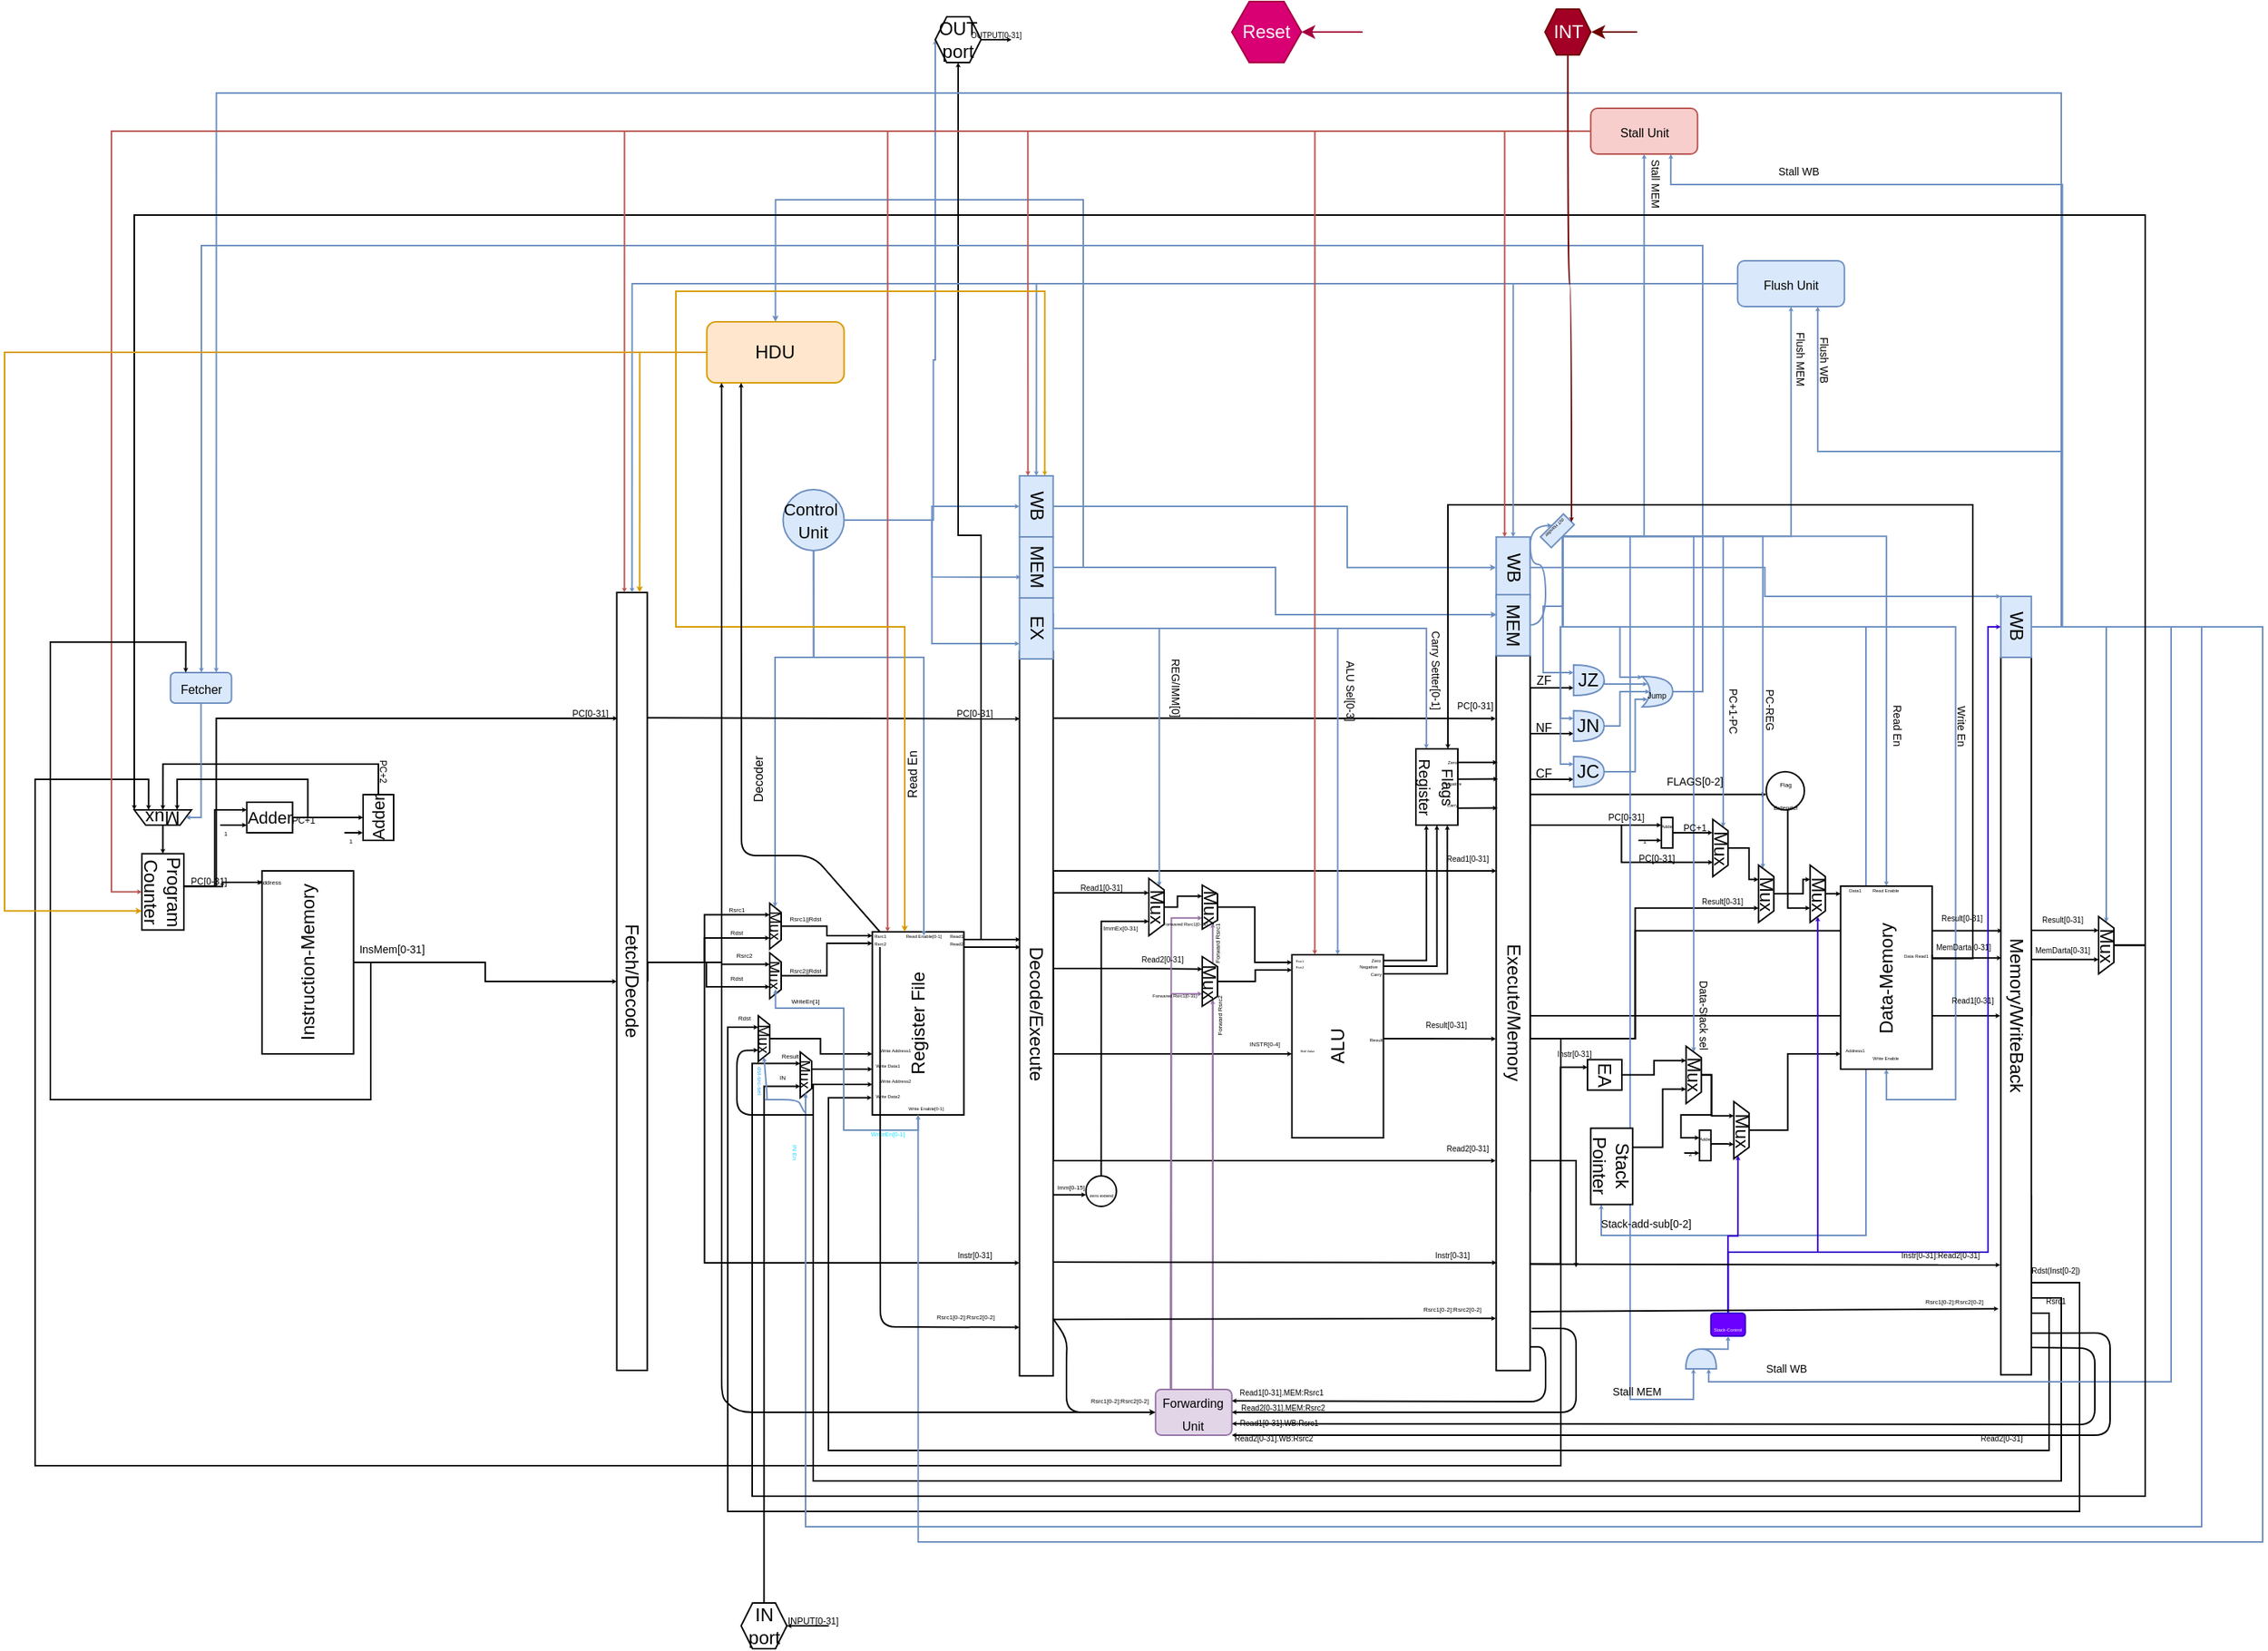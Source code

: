 <mxfile version="12.9.7" type="google"><diagram id="oQ7sqmpI2w5KsExA7DrO" name="Page-1"><mxGraphModel dx="2620" dy="1657" grid="1" gridSize="10" guides="1" tooltips="1" connect="1" arrows="1" fold="1" page="1" pageScale="1" pageWidth="1920" pageHeight="1200" math="0" shadow="0"><root><mxCell id="0"/><mxCell id="1" parent="0"/><mxCell id="Kr9vNW8PMXmz9duTETcZ-493" value="" style="endArrow=classic;html=1;endSize=0;entryX=0.088;entryY=1.015;entryDx=0;entryDy=0;entryPerimeter=0;exitX=0.092;exitY=-0.013;exitDx=0;exitDy=0;exitPerimeter=0;" parent="1" source="Kr9vNW8PMXmz9duTETcZ-47" target="Kr9vNW8PMXmz9duTETcZ-232" edge="1"><mxGeometry width="50" height="50" relative="1" as="geometry"><mxPoint x="958.75" y="500" as="sourcePoint"/><mxPoint x="1202.902" y="499.995" as="targetPoint"/></mxGeometry></mxCell><mxCell id="Kr9vNW8PMXmz9duTETcZ-260" style="edgeStyle=orthogonalEdgeStyle;rounded=0;orthogonalLoop=1;jettySize=auto;html=1;exitX=0.75;exitY=0;exitDx=0;exitDy=0;entryX=1;entryY=0.25;entryDx=0;entryDy=0;startSize=0;endSize=0;fillColor=#e1d5e7;strokeColor=#9673a6;" parent="1" source="Kr9vNW8PMXmz9duTETcZ-217" target="Kr9vNW8PMXmz9duTETcZ-220" edge="1"><mxGeometry relative="1" as="geometry"><Array as="points"><mxPoint x="1061.75" y="700"/><mxPoint x="1061.75" y="700"/></Array></mxGeometry></mxCell><mxCell id="Kr9vNW8PMXmz9duTETcZ-93" style="edgeStyle=orthogonalEdgeStyle;rounded=0;orthogonalLoop=1;jettySize=auto;html=1;exitX=0.5;exitY=0;exitDx=0;exitDy=0;entryX=0.844;entryY=1.004;entryDx=0;entryDy=0;entryPerimeter=0;startSize=0;endSize=0;" parent="1" source="Kr9vNW8PMXmz9duTETcZ-1" target="Kr9vNW8PMXmz9duTETcZ-47" edge="1"><mxGeometry relative="1" as="geometry"><Array as="points"><mxPoint x="728.75" y="660"/><mxPoint x="728.75" y="857"/></Array></mxGeometry></mxCell><mxCell id="Kr9vNW8PMXmz9duTETcZ-97" style="edgeStyle=orthogonalEdgeStyle;rounded=0;orthogonalLoop=1;jettySize=auto;html=1;exitX=0.5;exitY=0;exitDx=0;exitDy=0;startSize=0;endSize=0;entryX=0.25;entryY=1;entryDx=0;entryDy=0;" parent="1" source="Kr9vNW8PMXmz9duTETcZ-1" target="Kr9vNW8PMXmz9duTETcZ-589" edge="1"><mxGeometry relative="1" as="geometry"><mxPoint x="760" y="660" as="targetPoint"/><Array as="points"><mxPoint x="691" y="660"/><mxPoint x="740" y="660"/><mxPoint x="781" y="661"/></Array></mxGeometry></mxCell><mxCell id="Kr9vNW8PMXmz9duTETcZ-99" style="edgeStyle=orthogonalEdgeStyle;rounded=0;orthogonalLoop=1;jettySize=auto;html=1;exitX=0.5;exitY=0;exitDx=0;exitDy=0;entryX=0.25;entryY=1;entryDx=0;entryDy=0;startSize=0;endSize=0;" parent="1" source="Kr9vNW8PMXmz9duTETcZ-1" target="Kr9vNW8PMXmz9duTETcZ-53" edge="1"><mxGeometry relative="1" as="geometry"><Array as="points"><mxPoint x="728.75" y="660"/><mxPoint x="728.75" y="629"/></Array></mxGeometry></mxCell><mxCell id="Kr9vNW8PMXmz9duTETcZ-100" style="edgeStyle=orthogonalEdgeStyle;rounded=0;orthogonalLoop=1;jettySize=auto;html=1;exitX=0.5;exitY=0;exitDx=0;exitDy=0;entryX=0.75;entryY=1;entryDx=0;entryDy=0;startSize=0;endSize=0;" parent="1" source="Kr9vNW8PMXmz9duTETcZ-1" target="Kr9vNW8PMXmz9duTETcZ-53" edge="1"><mxGeometry relative="1" as="geometry"><Array as="points"><mxPoint x="728.75" y="660"/><mxPoint x="728.75" y="644"/><mxPoint x="771.75" y="644"/></Array></mxGeometry></mxCell><mxCell id="Kr9vNW8PMXmz9duTETcZ-592" style="edgeStyle=orthogonalEdgeStyle;rounded=0;orthogonalLoop=1;jettySize=auto;html=1;exitX=0.5;exitY=0;exitDx=0;exitDy=0;entryX=0.75;entryY=1;entryDx=0;entryDy=0;startSize=0;endSize=0;" parent="1" source="Kr9vNW8PMXmz9duTETcZ-1" target="Kr9vNW8PMXmz9duTETcZ-589" edge="1"><mxGeometry relative="1" as="geometry"><Array as="points"><mxPoint x="691" y="660"/><mxPoint x="730" y="660"/><mxPoint x="730" y="676"/><mxPoint x="772" y="676"/></Array></mxGeometry></mxCell><mxCell id="Kr9vNW8PMXmz9duTETcZ-1" value="Fetch/Decode" style="rounded=0;whiteSpace=wrap;html=1;rotation=90;" parent="1" vertex="1"><mxGeometry x="426.25" y="662.5" width="510" height="20" as="geometry"/></mxCell><mxCell id="Kr9vNW8PMXmz9duTETcZ-2" style="edgeStyle=orthogonalEdgeStyle;rounded=0;jumpSize=0;orthogonalLoop=1;jettySize=auto;html=1;exitX=0.5;exitY=0;exitDx=0;exitDy=0;entryX=0;entryY=0.25;entryDx=0;entryDy=0;startSize=0;endSize=0;" parent="1" source="Kr9vNW8PMXmz9duTETcZ-4" target="Kr9vNW8PMXmz9duTETcZ-8" edge="1"><mxGeometry relative="1" as="geometry"><Array as="points"><mxPoint x="387.75" y="610"/><mxPoint x="407.75" y="610"/><mxPoint x="407.75" y="560"/></Array></mxGeometry></mxCell><mxCell id="Kr9vNW8PMXmz9duTETcZ-22" style="edgeStyle=orthogonalEdgeStyle;rounded=0;orthogonalLoop=1;jettySize=auto;html=1;entryX=0;entryY=0.75;entryDx=0;entryDy=0;endSize=0;startSize=0;exitX=0.429;exitY=-0.008;exitDx=0;exitDy=0;exitPerimeter=0;" parent="1" source="Kr9vNW8PMXmz9duTETcZ-4" target="Kr9vNW8PMXmz9duTETcZ-11" edge="1"><mxGeometry relative="1" as="geometry"><mxPoint x="387.75" y="608" as="sourcePoint"/><Array as="points"><mxPoint x="412.75" y="610"/><mxPoint x="412.75" y="607"/></Array></mxGeometry></mxCell><mxCell id="Kr9vNW8PMXmz9duTETcZ-5" style="edgeStyle=orthogonalEdgeStyle;rounded=0;jumpSize=0;orthogonalLoop=1;jettySize=auto;html=1;exitX=1;exitY=0.5;exitDx=0;exitDy=0;entryX=0.5;entryY=0;entryDx=0;entryDy=0;startSize=0;endSize=0;" parent="1" source="Kr9vNW8PMXmz9duTETcZ-8" target="Kr9vNW8PMXmz9duTETcZ-14" edge="1"><mxGeometry relative="1" as="geometry"/></mxCell><mxCell id="Kr9vNW8PMXmz9duTETcZ-7" style="edgeStyle=orthogonalEdgeStyle;rounded=0;jumpSize=0;orthogonalLoop=1;jettySize=auto;html=1;exitX=0;exitY=0.75;exitDx=0;exitDy=0;startArrow=classic;startFill=1;startSize=0;endArrow=none;endFill=0;endSize=0;" parent="1" source="Kr9vNW8PMXmz9duTETcZ-8" edge="1"><mxGeometry relative="1" as="geometry"><mxPoint x="411.331" y="570" as="targetPoint"/><mxPoint x="411.25" y="590" as="sourcePoint"/></mxGeometry></mxCell><mxCell id="Kr9vNW8PMXmz9duTETcZ-12" style="edgeStyle=orthogonalEdgeStyle;rounded=0;jumpSize=0;orthogonalLoop=1;jettySize=auto;html=1;exitX=1;exitY=0.5;exitDx=0;exitDy=0;entryX=0.5;entryY=1;entryDx=0;entryDy=0;startArrow=none;startFill=0;startSize=0;endArrow=classic;endFill=1;endSize=0;" parent="1" source="Kr9vNW8PMXmz9duTETcZ-14" target="Kr9vNW8PMXmz9duTETcZ-16" edge="1"><mxGeometry relative="1" as="geometry"><Array as="points"><mxPoint x="514.75" y="530"/><mxPoint x="373.75" y="530"/></Array></mxGeometry></mxCell><mxCell id="Kr9vNW8PMXmz9duTETcZ-13" style="edgeStyle=orthogonalEdgeStyle;rounded=0;jumpSize=0;orthogonalLoop=1;jettySize=auto;html=1;startArrow=classic;startFill=1;startSize=0;endArrow=none;endFill=0;endSize=0;" parent="1" edge="1"><mxGeometry relative="1" as="geometry"><mxPoint x="492.75" y="575" as="targetPoint"/><mxPoint x="504.75" y="575" as="sourcePoint"/><Array as="points"><mxPoint x="504.75" y="575"/></Array></mxGeometry></mxCell><mxCell id="Kr9vNW8PMXmz9duTETcZ-14" value="&lt;font style=&quot;font-size: 11px&quot;&gt;Adder&lt;/font&gt;" style="rounded=0;whiteSpace=wrap;html=1;rotation=-90;" parent="1" vertex="1"><mxGeometry x="500" y="555" width="30" height="20" as="geometry"/></mxCell><mxCell id="Kr9vNW8PMXmz9duTETcZ-15" style="edgeStyle=orthogonalEdgeStyle;rounded=0;jumpSize=0;orthogonalLoop=1;jettySize=auto;html=1;exitX=0.5;exitY=0;exitDx=0;exitDy=0;entryX=0;entryY=0.5;entryDx=0;entryDy=0;startSize=0;endSize=0;" parent="1" source="Kr9vNW8PMXmz9duTETcZ-16" target="Kr9vNW8PMXmz9duTETcZ-4" edge="1"><mxGeometry relative="1" as="geometry"/></mxCell><mxCell id="Kr9vNW8PMXmz9duTETcZ-16" value="Mux&lt;br&gt;" style="shape=trapezoid;perimeter=trapezoidPerimeter;whiteSpace=wrap;html=1;rotation=-180;" parent="1" vertex="1"><mxGeometry x="355" y="560" width="37.5" height="10" as="geometry"/></mxCell><mxCell id="Kr9vNW8PMXmz9duTETcZ-17" value="&lt;font style=&quot;font-size: 4px&quot;&gt;1&lt;/font&gt;" style="text;html=1;strokeColor=none;fillColor=none;align=center;verticalAlign=middle;whiteSpace=wrap;rounded=0;" parent="1" vertex="1"><mxGeometry x="411.25" y="570" width="7.5" height="5" as="geometry"/></mxCell><mxCell id="Kr9vNW8PMXmz9duTETcZ-18" value="&lt;font style=&quot;font-size: 4px&quot;&gt;1&lt;/font&gt;" style="text;html=1;strokeColor=none;fillColor=none;align=center;verticalAlign=middle;whiteSpace=wrap;rounded=0;" parent="1" vertex="1"><mxGeometry x="492.5" y="575" width="7.5" height="5" as="geometry"/></mxCell><mxCell id="Kr9vNW8PMXmz9duTETcZ-19" style="edgeStyle=orthogonalEdgeStyle;rounded=0;orthogonalLoop=1;jettySize=auto;html=1;exitX=0.5;exitY=1;exitDx=0;exitDy=0;entryX=0;entryY=0.5;entryDx=0;entryDy=0;startArrow=none;startFill=0;startSize=0;endArrow=classic;endFill=1;endSize=0;fillColor=#dae8fc;strokeColor=#6c8ebf;" parent="1" source="Kr9vNW8PMXmz9duTETcZ-20" target="Kr9vNW8PMXmz9duTETcZ-16" edge="1"><mxGeometry relative="1" as="geometry"><Array as="points"><mxPoint x="398.75" y="565"/></Array></mxGeometry></mxCell><mxCell id="Kr9vNW8PMXmz9duTETcZ-20" value="&lt;font style=&quot;font-size: 8px&quot;&gt;Fetcher&lt;/font&gt;" style="rounded=1;whiteSpace=wrap;html=1;fillColor=#dae8fc;strokeColor=#6c8ebf;" parent="1" vertex="1"><mxGeometry x="378.75" y="470" width="40" height="20" as="geometry"/></mxCell><mxCell id="Kr9vNW8PMXmz9duTETcZ-21" style="edgeStyle=orthogonalEdgeStyle;rounded=0;orthogonalLoop=1;jettySize=auto;html=1;exitX=0.5;exitY=1;exitDx=0;exitDy=0;entryX=0.5;entryY=1;entryDx=0;entryDy=0;endSize=0;" parent="1" source="Kr9vNW8PMXmz9duTETcZ-10" target="Kr9vNW8PMXmz9duTETcZ-1" edge="1"><mxGeometry relative="1" as="geometry"/></mxCell><mxCell id="Kr9vNW8PMXmz9duTETcZ-24" value="" style="group" parent="1" vertex="1" connectable="0"><mxGeometry x="438.75" y="600" width="110" height="120" as="geometry"/></mxCell><mxCell id="Kr9vNW8PMXmz9duTETcZ-9" value="" style="group" parent="Kr9vNW8PMXmz9duTETcZ-24" vertex="1" connectable="0"><mxGeometry width="60" height="120" as="geometry"/></mxCell><object label="Instruction-Memory" placeholders="1" id="Kr9vNW8PMXmz9duTETcZ-10"><mxCell style="rounded=0;whiteSpace=wrap;html=1;rotation=-90;" parent="Kr9vNW8PMXmz9duTETcZ-9" vertex="1"><mxGeometry x="-30" y="30" width="120" height="60" as="geometry"/></mxCell></object><mxCell id="Kr9vNW8PMXmz9duTETcZ-11" value="&lt;font style=&quot;font-size: 4px&quot;&gt;Address&lt;/font&gt;" style="text;html=1;strokeColor=none;fillColor=none;align=center;verticalAlign=middle;whiteSpace=wrap;rounded=0;" parent="Kr9vNW8PMXmz9duTETcZ-9" vertex="1"><mxGeometry width="10" height="10" as="geometry"/></mxCell><mxCell id="Kr9vNW8PMXmz9duTETcZ-23" value="&lt;font style=&quot;font-size: 7px&quot;&gt;InsMem[0-31]&lt;/font&gt;" style="text;html=1;strokeColor=none;fillColor=none;align=center;verticalAlign=middle;whiteSpace=wrap;rounded=0;" parent="Kr9vNW8PMXmz9duTETcZ-24" vertex="1"><mxGeometry x="60" y="40" width="50" height="20" as="geometry"/></mxCell><mxCell id="Kr9vNW8PMXmz9duTETcZ-26" value="" style="group" parent="1" vertex="1" connectable="0"><mxGeometry x="360" y="588.75" width="58.75" height="50" as="geometry"/></mxCell><mxCell id="Kr9vNW8PMXmz9duTETcZ-30" value="" style="group" parent="Kr9vNW8PMXmz9duTETcZ-26" vertex="1" connectable="0"><mxGeometry x="-1.776e-15" width="58.75" height="50" as="geometry"/></mxCell><mxCell id="Kr9vNW8PMXmz9duTETcZ-4" value="Program Counter&lt;br&gt;" style="rounded=0;whiteSpace=wrap;html=1;rotation=90;" parent="Kr9vNW8PMXmz9duTETcZ-30" vertex="1"><mxGeometry x="-11.25" y="11.25" width="50" height="27.5" as="geometry"/></mxCell><mxCell id="Kr9vNW8PMXmz9duTETcZ-25" value="&lt;font style=&quot;font-size: 6px&quot;&gt;PC[0-31]&lt;/font&gt;" style="text;html=1;strokeColor=none;fillColor=none;align=center;verticalAlign=middle;whiteSpace=wrap;rounded=0;" parent="Kr9vNW8PMXmz9duTETcZ-30" vertex="1"><mxGeometry x="28.75" y="11.25" width="30" height="10" as="geometry"/></mxCell><mxCell id="Kr9vNW8PMXmz9duTETcZ-28" value="" style="group" parent="1" vertex="1" connectable="0"><mxGeometry x="428.75" y="555" width="52.5" height="20" as="geometry"/></mxCell><mxCell id="Kr9vNW8PMXmz9duTETcZ-8" value="&lt;font style=&quot;font-size: 11px&quot;&gt;Adder&lt;/font&gt;" style="rounded=0;whiteSpace=wrap;html=1;" parent="Kr9vNW8PMXmz9duTETcZ-28" vertex="1"><mxGeometry width="30" height="20" as="geometry"/></mxCell><mxCell id="Kr9vNW8PMXmz9duTETcZ-27" value="&lt;font style=&quot;font-size: 6px&quot;&gt;PC+1&lt;/font&gt;" style="text;html=1;strokeColor=none;fillColor=none;align=center;verticalAlign=middle;whiteSpace=wrap;rounded=0;" parent="Kr9vNW8PMXmz9duTETcZ-28" vertex="1"><mxGeometry x="22.5" y="5" width="30" height="10" as="geometry"/></mxCell><mxCell id="Kr9vNW8PMXmz9duTETcZ-29" value="&lt;font style=&quot;font-size: 6px&quot;&gt;PC+2&lt;/font&gt;" style="text;html=1;strokeColor=none;fillColor=none;align=center;verticalAlign=middle;whiteSpace=wrap;rounded=0;rotation=90;" parent="1" vertex="1"><mxGeometry x="510" y="530" width="20" height="10" as="geometry"/></mxCell><mxCell id="Kr9vNW8PMXmz9duTETcZ-32" style="edgeStyle=orthogonalEdgeStyle;rounded=0;orthogonalLoop=1;jettySize=auto;html=1;exitX=1;exitY=0.5;exitDx=0;exitDy=0;entryX=0.25;entryY=1;entryDx=0;entryDy=0;startSize=0;endSize=0;" parent="1" source="Kr9vNW8PMXmz9duTETcZ-8" target="Kr9vNW8PMXmz9duTETcZ-16" edge="1"><mxGeometry relative="1" as="geometry"><Array as="points"><mxPoint x="468.75" y="565"/><mxPoint x="468.75" y="540"/><mxPoint x="382.75" y="540"/></Array></mxGeometry></mxCell><mxCell id="Kr9vNW8PMXmz9duTETcZ-243" style="edgeStyle=orthogonalEdgeStyle;rounded=0;orthogonalLoop=1;jettySize=auto;html=1;exitX=0.75;exitY=0;exitDx=0;exitDy=0;entryX=0;entryY=0.616;entryDx=0;entryDy=0;entryPerimeter=0;startSize=0;endSize=0;" parent="1" source="Kr9vNW8PMXmz9duTETcZ-47" target="Kr9vNW8PMXmz9duTETcZ-196" edge="1"><mxGeometry relative="1" as="geometry"/></mxCell><mxCell id="Kr9vNW8PMXmz9duTETcZ-250" style="edgeStyle=orthogonalEdgeStyle;rounded=0;orthogonalLoop=1;jettySize=auto;html=1;exitX=0.5;exitY=0;exitDx=0;exitDy=0;entryX=0.25;entryY=1;entryDx=0;entryDy=0;startSize=0;endSize=0;" parent="1" source="Kr9vNW8PMXmz9duTETcZ-47" target="Kr9vNW8PMXmz9duTETcZ-182" edge="1"><mxGeometry relative="1" as="geometry"><Array as="points"><mxPoint x="957.75" y="614"/></Array></mxGeometry></mxCell><mxCell id="Kr9vNW8PMXmz9duTETcZ-255" style="edgeStyle=orthogonalEdgeStyle;rounded=0;orthogonalLoop=1;jettySize=auto;html=1;exitX=0.5;exitY=0;exitDx=0;exitDy=0;entryX=0.25;entryY=1;entryDx=0;entryDy=0;startSize=0;endSize=0;" parent="1" source="Kr9vNW8PMXmz9duTETcZ-47" target="Kr9vNW8PMXmz9duTETcZ-222" edge="1"><mxGeometry relative="1" as="geometry"><Array as="points"><mxPoint x="957.75" y="664"/><mxPoint x="1005.75" y="664"/></Array></mxGeometry></mxCell><mxCell id="Kr9vNW8PMXmz9duTETcZ-268" style="edgeStyle=orthogonalEdgeStyle;rounded=0;orthogonalLoop=1;jettySize=auto;html=1;exitX=0.5;exitY=0;exitDx=0;exitDy=0;entryX=0;entryY=1;entryDx=0;entryDy=0;startSize=0;endSize=0;" parent="1" source="Kr9vNW8PMXmz9duTETcZ-47" target="Kr9vNW8PMXmz9duTETcZ-210" edge="1"><mxGeometry relative="1" as="geometry"><Array as="points"><mxPoint x="957.75" y="720"/></Array></mxGeometry></mxCell><mxCell id="Kr9vNW8PMXmz9duTETcZ-291" style="edgeStyle=orthogonalEdgeStyle;rounded=0;orthogonalLoop=1;jettySize=auto;html=1;exitX=0.5;exitY=0;exitDx=0;exitDy=0;startSize=0;endSize=0;entryX=0.301;entryY=0.993;entryDx=0;entryDy=0;entryPerimeter=0;" parent="1" source="Kr9vNW8PMXmz9duTETcZ-47" target="Kr9vNW8PMXmz9duTETcZ-232" edge="1"><mxGeometry relative="1" as="geometry"><mxPoint x="1245.75" y="600" as="targetPoint"/><Array as="points"><mxPoint x="956.75" y="600"/></Array></mxGeometry></mxCell><mxCell id="Kr9vNW8PMXmz9duTETcZ-294" style="edgeStyle=orthogonalEdgeStyle;rounded=0;orthogonalLoop=1;jettySize=auto;html=1;exitX=0.5;exitY=0;exitDx=0;exitDy=0;startSize=0;endSize=0;entryX=0.706;entryY=1.016;entryDx=0;entryDy=0;entryPerimeter=0;" parent="1" source="Kr9vNW8PMXmz9duTETcZ-47" target="Kr9vNW8PMXmz9duTETcZ-232" edge="1"><mxGeometry relative="1" as="geometry"><mxPoint x="1238.75" y="789" as="targetPoint"/><Array as="points"><mxPoint x="957.75" y="790"/><mxPoint x="1247.75" y="790"/></Array></mxGeometry></mxCell><mxCell id="Kr9vNW8PMXmz9duTETcZ-47" value="Decode/Execute" style="rounded=0;whiteSpace=wrap;html=1;rotation=90;" parent="1" vertex="1"><mxGeometry x="708.75" y="682.6" width="475" height="22.04" as="geometry"/></mxCell><mxCell id="Kr9vNW8PMXmz9duTETcZ-285" style="edgeStyle=orthogonalEdgeStyle;rounded=0;orthogonalLoop=1;jettySize=auto;html=1;exitX=0.25;exitY=0;exitDx=0;exitDy=0;entryX=0;entryY=0.75;entryDx=0;entryDy=0;startSize=0;endSize=0;fillColor=#dae8fc;strokeColor=#6c8ebf;" parent="1" source="Kr9vNW8PMXmz9duTETcZ-48" target="Kr9vNW8PMXmz9duTETcZ-184" edge="1"><mxGeometry relative="1" as="geometry"><Array as="points"><mxPoint x="957.75" y="441"/><mxPoint x="1201.75" y="441"/></Array></mxGeometry></mxCell><mxCell id="Kr9vNW8PMXmz9duTETcZ-286" style="edgeStyle=orthogonalEdgeStyle;rounded=0;orthogonalLoop=1;jettySize=auto;html=1;exitX=0.5;exitY=0;exitDx=0;exitDy=0;startSize=0;endSize=0;fillColor=#dae8fc;strokeColor=#6c8ebf;" parent="1" source="Kr9vNW8PMXmz9duTETcZ-48" target="Kr9vNW8PMXmz9duTETcZ-209" edge="1"><mxGeometry relative="1" as="geometry"/></mxCell><mxCell id="Kr9vNW8PMXmz9duTETcZ-287" style="edgeStyle=orthogonalEdgeStyle;rounded=0;orthogonalLoop=1;jettySize=auto;html=1;exitX=0.5;exitY=0;exitDx=0;exitDy=0;entryX=0;entryY=0.25;entryDx=0;entryDy=0;startSize=0;endSize=0;fillColor=#dae8fc;strokeColor=#6c8ebf;" parent="1" source="Kr9vNW8PMXmz9duTETcZ-48" target="Kr9vNW8PMXmz9duTETcZ-182" edge="1"><mxGeometry relative="1" as="geometry"/></mxCell><mxCell id="Kr9vNW8PMXmz9duTETcZ-48" value="EX" style="rounded=0;whiteSpace=wrap;html=1;rotation=90;fillColor=#dae8fc;strokeColor=#6c8ebf;" parent="1" vertex="1"><mxGeometry x="926.25" y="430.004" width="40" height="22.041" as="geometry"/></mxCell><mxCell id="BeVv3IKcSBye8yzQBqG7-29" style="edgeStyle=orthogonalEdgeStyle;rounded=0;jumpSize=1;orthogonalLoop=1;jettySize=auto;html=1;exitX=0.5;exitY=0;exitDx=0;exitDy=0;startSize=0;endSize=1;fillColor=#dae8fc;strokeColor=#6c8ebf;" edge="1" parent="1" source="Kr9vNW8PMXmz9duTETcZ-49"><mxGeometry relative="1" as="geometry"><mxPoint x="1248" y="432" as="targetPoint"/><Array as="points"><mxPoint x="1103" y="401"/><mxPoint x="1103" y="432"/></Array></mxGeometry></mxCell><mxCell id="BeVv3IKcSBye8yzQBqG7-31" style="edgeStyle=orthogonalEdgeStyle;rounded=0;jumpSize=1;orthogonalLoop=1;jettySize=auto;html=1;exitX=0.5;exitY=0;exitDx=0;exitDy=0;entryX=0.5;entryY=0;entryDx=0;entryDy=0;startSize=0;endSize=1;fillColor=#dae8fc;strokeColor=#6c8ebf;" edge="1" parent="1" source="Kr9vNW8PMXmz9duTETcZ-49" target="BeVv3IKcSBye8yzQBqG7-28"><mxGeometry relative="1" as="geometry"><Array as="points"><mxPoint x="977" y="401"/><mxPoint x="977" y="160"/><mxPoint x="775" y="160"/></Array></mxGeometry></mxCell><mxCell id="Kr9vNW8PMXmz9duTETcZ-49" value="MEM" style="rounded=0;whiteSpace=wrap;html=1;rotation=90;fillColor=#dae8fc;strokeColor=#6c8ebf;" parent="1" vertex="1"><mxGeometry x="926.25" y="390.002" width="40" height="22.041" as="geometry"/></mxCell><mxCell id="BeVv3IKcSBye8yzQBqG7-30" style="edgeStyle=orthogonalEdgeStyle;rounded=0;jumpSize=1;orthogonalLoop=1;jettySize=auto;html=1;exitX=0.5;exitY=0;exitDx=0;exitDy=0;entryX=0.5;entryY=1;entryDx=0;entryDy=0;startSize=0;endSize=1;fillColor=#dae8fc;strokeColor=#6c8ebf;" edge="1" parent="1" source="Kr9vNW8PMXmz9duTETcZ-50" target="Kr9vNW8PMXmz9duTETcZ-237"><mxGeometry relative="1" as="geometry"><Array as="points"><mxPoint x="1150" y="361"/><mxPoint x="1150" y="401"/></Array></mxGeometry></mxCell><mxCell id="Kr9vNW8PMXmz9duTETcZ-50" value="WB" style="rounded=0;whiteSpace=wrap;html=1;rotation=90;fillColor=#dae8fc;strokeColor=#6c8ebf;" parent="1" vertex="1"><mxGeometry x="926.25" y="350.0" width="40" height="22.041" as="geometry"/></mxCell><mxCell id="Kr9vNW8PMXmz9duTETcZ-96" style="edgeStyle=orthogonalEdgeStyle;rounded=0;orthogonalLoop=1;jettySize=auto;html=1;exitX=0.5;exitY=0;exitDx=0;exitDy=0;entryX=0;entryY=0.25;entryDx=0;entryDy=0;startSize=0;endSize=0;" parent="1" source="Kr9vNW8PMXmz9duTETcZ-53" target="Kr9vNW8PMXmz9duTETcZ-81" edge="1"><mxGeometry relative="1" as="geometry"/></mxCell><mxCell id="Kr9vNW8PMXmz9duTETcZ-53" value="&lt;font style=&quot;line-height: 210% ; font-size: 10px&quot;&gt;Mux&lt;/font&gt;" style="shape=trapezoid;perimeter=trapezoidPerimeter;whiteSpace=wrap;html=1;rotation=90;" parent="1" vertex="1"><mxGeometry x="760.25" y="632.5" width="30" height="7.5" as="geometry"/></mxCell><mxCell id="Kr9vNW8PMXmz9duTETcZ-95" style="edgeStyle=orthogonalEdgeStyle;rounded=0;orthogonalLoop=1;jettySize=auto;html=1;exitX=0.5;exitY=0;exitDx=0;exitDy=0;entryX=0;entryY=0;entryDx=0;entryDy=0;startSize=0;endSize=0;" parent="1" source="Kr9vNW8PMXmz9duTETcZ-61" target="Kr9vNW8PMXmz9duTETcZ-73" edge="1"><mxGeometry relative="1" as="geometry"><Array as="points"><mxPoint x="804.75" y="710"/><mxPoint x="804.75" y="720"/></Array></mxGeometry></mxCell><mxCell id="Kr9vNW8PMXmz9duTETcZ-61" value="&lt;font style=&quot;line-height: 210% ; font-size: 10px&quot;&gt;Mux&lt;/font&gt;" style="shape=trapezoid;perimeter=trapezoidPerimeter;whiteSpace=wrap;html=1;rotation=90;" parent="1" vertex="1"><mxGeometry x="752.75" y="706.25" width="30" height="7.5" as="geometry"/></mxCell><mxCell id="Kr9vNW8PMXmz9duTETcZ-63" value="" style="group" parent="1" vertex="1" connectable="0"><mxGeometry x="828.75" y="630" width="70" height="130" as="geometry"/></mxCell><mxCell id="Kr9vNW8PMXmz9duTETcZ-64" value="" style="group" parent="Kr9vNW8PMXmz9duTETcZ-63" vertex="1" connectable="0"><mxGeometry width="70" height="130" as="geometry"/></mxCell><mxCell id="Kr9vNW8PMXmz9duTETcZ-65" value="" style="group" parent="Kr9vNW8PMXmz9duTETcZ-64" vertex="1" connectable="0"><mxGeometry width="70" height="130" as="geometry"/></mxCell><mxCell id="Kr9vNW8PMXmz9duTETcZ-66" value="" style="group" parent="Kr9vNW8PMXmz9duTETcZ-65" vertex="1" connectable="0"><mxGeometry width="70" height="130" as="geometry"/></mxCell><mxCell id="Kr9vNW8PMXmz9duTETcZ-67" value="" style="group" parent="Kr9vNW8PMXmz9duTETcZ-66" vertex="1" connectable="0"><mxGeometry width="70" height="130" as="geometry"/></mxCell><mxCell id="Kr9vNW8PMXmz9duTETcZ-68" value="" style="group" parent="Kr9vNW8PMXmz9duTETcZ-67" vertex="1" connectable="0"><mxGeometry width="70" height="130" as="geometry"/></mxCell><mxCell id="Kr9vNW8PMXmz9duTETcZ-69" value="" style="group" parent="Kr9vNW8PMXmz9duTETcZ-68" vertex="1" connectable="0"><mxGeometry y="7.5" width="70" height="122.5" as="geometry"/></mxCell><mxCell id="Kr9vNW8PMXmz9duTETcZ-70" value="" style="group" parent="Kr9vNW8PMXmz9duTETcZ-69" vertex="1" connectable="0"><mxGeometry x="10.0" y="2.5" width="60" height="120" as="geometry"/></mxCell><mxCell id="Kr9vNW8PMXmz9duTETcZ-71" value="Register File&lt;br&gt;" style="rounded=0;whiteSpace=wrap;html=1;rotation=-90;" parent="Kr9vNW8PMXmz9duTETcZ-70" vertex="1"><mxGeometry x="-30.0" y="30" width="120" height="60" as="geometry"/></mxCell><mxCell id="Kr9vNW8PMXmz9duTETcZ-72" value="&lt;font style=&quot;font-size: 3px&quot;&gt;Write Address1&lt;/font&gt;" style="text;html=1;strokeColor=none;fillColor=none;align=center;verticalAlign=middle;whiteSpace=wrap;rounded=0;" parent="Kr9vNW8PMXmz9duTETcZ-70" vertex="1"><mxGeometry y="70" width="30" height="10" as="geometry"/></mxCell><mxCell id="Kr9vNW8PMXmz9duTETcZ-73" value="&lt;font style=&quot;font-size: 3px&quot;&gt;Write Data1&lt;/font&gt;" style="text;html=1;strokeColor=none;fillColor=none;align=center;verticalAlign=middle;whiteSpace=wrap;rounded=0;" parent="Kr9vNW8PMXmz9duTETcZ-70" vertex="1"><mxGeometry x="3.553e-15" y="80" width="20" height="10" as="geometry"/></mxCell><mxCell id="Kr9vNW8PMXmz9duTETcZ-74" value="&lt;font&gt;&lt;font style=&quot;font-size: 3px&quot;&gt;Write Address2&lt;/font&gt;&lt;br&gt;&lt;/font&gt;" style="text;html=1;strokeColor=none;fillColor=none;align=center;verticalAlign=middle;whiteSpace=wrap;rounded=0;" parent="Kr9vNW8PMXmz9duTETcZ-70" vertex="1"><mxGeometry y="90" width="30" height="10" as="geometry"/></mxCell><mxCell id="Kr9vNW8PMXmz9duTETcZ-75" value="&lt;font style=&quot;font-size: 3px&quot;&gt;Write Data2&lt;/font&gt;" style="text;html=1;strokeColor=none;fillColor=none;align=center;verticalAlign=middle;whiteSpace=wrap;rounded=0;" parent="Kr9vNW8PMXmz9duTETcZ-70" vertex="1"><mxGeometry x="3.553e-15" y="100" width="20" height="10" as="geometry"/></mxCell><mxCell id="Kr9vNW8PMXmz9duTETcZ-76" value="&lt;span style=&quot;font-size: 3px&quot;&gt;Write Enable[0-1]&lt;/span&gt;" style="text;html=1;strokeColor=none;fillColor=none;align=center;verticalAlign=middle;whiteSpace=wrap;rounded=0;" parent="Kr9vNW8PMXmz9duTETcZ-70" vertex="1"><mxGeometry x="20" y="110" width="30" height="5" as="geometry"/></mxCell><mxCell id="Kr9vNW8PMXmz9duTETcZ-77" value="&lt;font style=&quot;font-size: 3px&quot;&gt;Read1&lt;/font&gt;" style="text;html=1;strokeColor=none;fillColor=none;align=center;verticalAlign=middle;whiteSpace=wrap;rounded=0;" parent="Kr9vNW8PMXmz9duTETcZ-69" vertex="1"><mxGeometry x="60" y="-2.5" width="10" height="10" as="geometry"/></mxCell><mxCell id="Kr9vNW8PMXmz9duTETcZ-78" value="&lt;font style=&quot;font-size: 3px&quot;&gt;Read2&lt;/font&gt;" style="text;html=1;strokeColor=none;fillColor=none;align=center;verticalAlign=middle;whiteSpace=wrap;rounded=0;" parent="Kr9vNW8PMXmz9duTETcZ-69" vertex="1"><mxGeometry x="60" y="2.5" width="10" height="10" as="geometry"/></mxCell><mxCell id="Kr9vNW8PMXmz9duTETcZ-79" value="&lt;span style=&quot;font-size: 3px&quot;&gt;Read Enable[0-1]&lt;/span&gt;" style="text;html=1;strokeColor=none;fillColor=none;align=center;verticalAlign=middle;whiteSpace=wrap;rounded=0;" parent="Kr9vNW8PMXmz9duTETcZ-69" vertex="1"><mxGeometry x="27.5" width="32.5" height="5" as="geometry"/></mxCell><mxCell id="Kr9vNW8PMXmz9duTETcZ-80" value="&lt;font style=&quot;font-size: 3px&quot;&gt;Rsrc1&lt;/font&gt;" style="text;html=1;strokeColor=none;fillColor=none;align=center;verticalAlign=middle;whiteSpace=wrap;rounded=0;" parent="Kr9vNW8PMXmz9duTETcZ-68" vertex="1"><mxGeometry x="10" y="10" width="10" as="geometry"/></mxCell><mxCell id="Kr9vNW8PMXmz9duTETcZ-81" value="&lt;font style=&quot;font-size: 3px&quot;&gt;Rsrc2&lt;/font&gt;" style="text;html=1;strokeColor=none;fillColor=none;align=center;verticalAlign=middle;whiteSpace=wrap;rounded=0;" parent="Kr9vNW8PMXmz9duTETcZ-68" vertex="1"><mxGeometry x="10" y="10" width="10" height="10" as="geometry"/></mxCell><mxCell id="Kr9vNW8PMXmz9duTETcZ-94" style="edgeStyle=orthogonalEdgeStyle;rounded=0;orthogonalLoop=1;jettySize=auto;html=1;exitX=0.5;exitY=0;exitDx=0;exitDy=0;startSize=0;endSize=0;entryX=0;entryY=0;entryDx=0;entryDy=0;" parent="1" source="Kr9vNW8PMXmz9duTETcZ-85" target="Kr9vNW8PMXmz9duTETcZ-74" edge="1"><mxGeometry relative="1" as="geometry"><mxPoint x="838.75" y="740" as="targetPoint"/><Array as="points"><mxPoint x="798.75" y="730"/></Array></mxGeometry></mxCell><mxCell id="Kr9vNW8PMXmz9duTETcZ-85" value="&lt;font style=&quot;line-height: 210% ; font-size: 10px&quot;&gt;Mux&lt;/font&gt;" style="shape=trapezoid;perimeter=trapezoidPerimeter;whiteSpace=wrap;html=1;rotation=90;" parent="1" vertex="1"><mxGeometry x="780.25" y="730" width="30" height="7.5" as="geometry"/></mxCell><mxCell id="Kr9vNW8PMXmz9duTETcZ-98" value="&lt;font style=&quot;font-size: 4px&quot;&gt;Rsrc1||Rdst&lt;/font&gt;" style="text;html=1;strokeColor=none;fillColor=none;align=center;verticalAlign=middle;whiteSpace=wrap;rounded=0;" parent="1" vertex="1"><mxGeometry x="775.25" y="618.75" width="40" height="20" as="geometry"/></mxCell><mxCell id="Kr9vNW8PMXmz9duTETcZ-101" style="edgeStyle=orthogonalEdgeStyle;rounded=0;orthogonalLoop=1;jettySize=auto;html=1;exitX=1;exitY=0.5;exitDx=0;exitDy=0;startArrow=classic;startFill=1;startSize=0;endArrow=none;endFill=0;endSize=0;" parent="1" source="Kr9vNW8PMXmz9duTETcZ-102" edge="1"><mxGeometry relative="1" as="geometry"><mxPoint x="810.25" y="1095" as="targetPoint"/></mxGeometry></mxCell><mxCell id="Kr9vNW8PMXmz9duTETcZ-103" style="edgeStyle=orthogonalEdgeStyle;rounded=0;orthogonalLoop=1;jettySize=auto;html=1;exitX=0.5;exitY=0;exitDx=0;exitDy=0;startSize=0;endSize=0;entryX=0.75;entryY=1;entryDx=0;entryDy=0;" parent="1" source="Kr9vNW8PMXmz9duTETcZ-102" target="Kr9vNW8PMXmz9duTETcZ-85" edge="1"><mxGeometry relative="1" as="geometry"><mxPoint x="775.75" y="737.143" as="targetPoint"/></mxGeometry></mxCell><mxCell id="Kr9vNW8PMXmz9duTETcZ-102" value="IN port" style="shape=hexagon;perimeter=hexagonPerimeter2;whiteSpace=wrap;html=1;" parent="1" vertex="1"><mxGeometry x="752.75" y="1080" width="30" height="30" as="geometry"/></mxCell><mxCell id="Kr9vNW8PMXmz9duTETcZ-105" value="&lt;font style=&quot;font-size: 6px&quot;&gt;INPUT[0-31]&lt;/font&gt;" style="text;html=1;strokeColor=none;fillColor=none;align=center;verticalAlign=middle;whiteSpace=wrap;rounded=0;" parent="1" vertex="1"><mxGeometry x="780.25" y="1080" width="40" height="20" as="geometry"/></mxCell><mxCell id="Kr9vNW8PMXmz9duTETcZ-107" style="edgeStyle=orthogonalEdgeStyle;rounded=0;orthogonalLoop=1;jettySize=auto;html=1;exitX=1;exitY=0.5;exitDx=0;exitDy=0;entryX=0.5;entryY=1;entryDx=0;entryDy=0;startSize=0;endSize=0;fillColor=#dae8fc;strokeColor=#6c8ebf;" parent="1" source="Kr9vNW8PMXmz9duTETcZ-106" target="Kr9vNW8PMXmz9duTETcZ-50" edge="1"><mxGeometry relative="1" as="geometry"/></mxCell><mxCell id="Kr9vNW8PMXmz9duTETcZ-108" style="edgeStyle=orthogonalEdgeStyle;rounded=0;orthogonalLoop=1;jettySize=auto;html=1;exitX=1;exitY=0.5;exitDx=0;exitDy=0;entryX=0.658;entryY=0.961;entryDx=0;entryDy=0;entryPerimeter=0;startSize=0;endSize=0;fillColor=#dae8fc;strokeColor=#6c8ebf;" parent="1" source="Kr9vNW8PMXmz9duTETcZ-106" target="Kr9vNW8PMXmz9duTETcZ-49" edge="1"><mxGeometry relative="1" as="geometry"/></mxCell><mxCell id="Kr9vNW8PMXmz9duTETcZ-110" style="edgeStyle=orthogonalEdgeStyle;rounded=0;orthogonalLoop=1;jettySize=auto;html=1;exitX=1;exitY=0.5;exitDx=0;exitDy=0;entryX=0.75;entryY=1;entryDx=0;entryDy=0;startSize=0;endSize=0;fillColor=#dae8fc;strokeColor=#6c8ebf;" parent="1" source="Kr9vNW8PMXmz9duTETcZ-106" target="Kr9vNW8PMXmz9duTETcZ-48" edge="1"><mxGeometry relative="1" as="geometry"/></mxCell><mxCell id="Kr9vNW8PMXmz9duTETcZ-120" style="edgeStyle=orthogonalEdgeStyle;rounded=0;orthogonalLoop=1;jettySize=auto;html=1;exitX=1;exitY=0.5;exitDx=0;exitDy=0;entryX=0;entryY=0.5;entryDx=0;entryDy=0;startSize=0;endSize=0;fillColor=#dae8fc;strokeColor=#6c8ebf;" parent="1" source="Kr9vNW8PMXmz9duTETcZ-106" target="Kr9vNW8PMXmz9duTETcZ-111" edge="1"><mxGeometry relative="1" as="geometry"><Array as="points"><mxPoint x="878.75" y="370"/><mxPoint x="878.75" y="265"/></Array></mxGeometry></mxCell><mxCell id="Kr9vNW8PMXmz9duTETcZ-584" style="edgeStyle=orthogonalEdgeStyle;rounded=0;orthogonalLoop=1;jettySize=auto;html=1;exitX=0.5;exitY=1;exitDx=0;exitDy=0;entryX=0.5;entryY=1;entryDx=0;entryDy=0;startSize=0;endSize=0;fillColor=#dae8fc;strokeColor=#6c8ebf;" parent="1" source="Kr9vNW8PMXmz9duTETcZ-106" target="Kr9vNW8PMXmz9duTETcZ-79" edge="1"><mxGeometry relative="1" as="geometry"><Array as="points"><mxPoint x="800" y="460"/><mxPoint x="873" y="460"/></Array></mxGeometry></mxCell><mxCell id="Kr9vNW8PMXmz9duTETcZ-585" style="edgeStyle=orthogonalEdgeStyle;rounded=0;orthogonalLoop=1;jettySize=auto;html=1;exitX=0.5;exitY=1;exitDx=0;exitDy=0;entryX=0;entryY=0.25;entryDx=0;entryDy=0;startSize=0;endSize=0;fillColor=#dae8fc;strokeColor=#6c8ebf;" parent="1" source="Kr9vNW8PMXmz9duTETcZ-106" target="Kr9vNW8PMXmz9duTETcZ-98" edge="1"><mxGeometry relative="1" as="geometry"><Array as="points"><mxPoint x="800" y="460"/><mxPoint x="775" y="460"/><mxPoint x="775" y="624"/></Array></mxGeometry></mxCell><mxCell id="Kr9vNW8PMXmz9duTETcZ-106" value="&lt;font style=&quot;font-size: 11px&quot;&gt;Control&amp;nbsp;&lt;br&gt;Unit&lt;/font&gt;" style="ellipse;whiteSpace=wrap;html=1;aspect=fixed;fillColor=#dae8fc;strokeColor=#6c8ebf;" parent="1" vertex="1"><mxGeometry x="780.25" y="350" width="40" height="40" as="geometry"/></mxCell><mxCell id="Kr9vNW8PMXmz9duTETcZ-113" style="edgeStyle=orthogonalEdgeStyle;rounded=0;orthogonalLoop=1;jettySize=auto;html=1;exitX=1;exitY=0.5;exitDx=0;exitDy=0;startSize=0;endSize=0;" parent="1" source="Kr9vNW8PMXmz9duTETcZ-111" edge="1"><mxGeometry relative="1" as="geometry"><mxPoint x="930" y="55.056" as="targetPoint"/></mxGeometry></mxCell><mxCell id="Kr9vNW8PMXmz9duTETcZ-111" value="OUT port" style="shape=hexagon;perimeter=hexagonPerimeter2;whiteSpace=wrap;html=1;" parent="1" vertex="1"><mxGeometry x="880" y="40" width="30" height="30" as="geometry"/></mxCell><mxCell id="Kr9vNW8PMXmz9duTETcZ-114" value="&lt;font style=&quot;font-size: 5px&quot;&gt;OUTPUT[0-31]&lt;/font&gt;" style="text;html=1;strokeColor=none;fillColor=none;align=center;verticalAlign=middle;whiteSpace=wrap;rounded=0;" parent="1" vertex="1"><mxGeometry x="900" y="40" width="40" height="20" as="geometry"/></mxCell><mxCell id="Kr9vNW8PMXmz9duTETcZ-115" style="edgeStyle=orthogonalEdgeStyle;rounded=0;orthogonalLoop=1;jettySize=auto;html=1;exitX=1;exitY=0.5;exitDx=0;exitDy=0;startSize=0;endSize=0;entryX=0.5;entryY=1;entryDx=0;entryDy=0;" parent="1" source="Kr9vNW8PMXmz9duTETcZ-78" target="Kr9vNW8PMXmz9duTETcZ-111" edge="1"><mxGeometry relative="1" as="geometry"><mxPoint x="918.75" y="280" as="targetPoint"/><Array as="points"><mxPoint x="910" y="645"/><mxPoint x="910" y="380"/><mxPoint x="895" y="380"/></Array></mxGeometry></mxCell><mxCell id="Kr9vNW8PMXmz9duTETcZ-118" style="edgeStyle=orthogonalEdgeStyle;rounded=0;orthogonalLoop=1;jettySize=auto;html=1;exitX=1;exitY=1;exitDx=0;exitDy=0;startSize=0;endSize=0;" parent="1" source="Kr9vNW8PMXmz9duTETcZ-78" edge="1"><mxGeometry relative="1" as="geometry"><mxPoint x="935.75" y="650" as="targetPoint"/></mxGeometry></mxCell><mxCell id="Kr9vNW8PMXmz9duTETcZ-119" style="edgeStyle=orthogonalEdgeStyle;rounded=0;orthogonalLoop=1;jettySize=auto;html=1;exitX=1;exitY=0.5;exitDx=0;exitDy=0;startSize=0;endSize=0;" parent="1" source="Kr9vNW8PMXmz9duTETcZ-78" edge="1"><mxGeometry relative="1" as="geometry"><mxPoint x="935.75" y="645" as="targetPoint"/></mxGeometry></mxCell><mxCell id="Kr9vNW8PMXmz9duTETcZ-179" value="&lt;font style=&quot;font-size: 2px&quot;&gt;Rsrc2&lt;br&gt;&lt;/font&gt;" style="text;html=1;strokeColor=none;fillColor=none;align=center;verticalAlign=middle;whiteSpace=wrap;rounded=0;" parent="1" vertex="1"><mxGeometry x="1113.75" y="655" width="10" height="10" as="geometry"/></mxCell><mxCell id="Kr9vNW8PMXmz9duTETcZ-180" value="&lt;font style=&quot;font-size: 2px&quot;&gt;Rsrc1&lt;/font&gt;" style="text;html=1;strokeColor=none;fillColor=none;align=center;verticalAlign=middle;whiteSpace=wrap;rounded=0;" parent="1" vertex="1"><mxGeometry x="1113.75" y="652.5" width="10" height="7.5" as="geometry"/></mxCell><mxCell id="Kr9vNW8PMXmz9duTETcZ-252" style="edgeStyle=orthogonalEdgeStyle;rounded=0;orthogonalLoop=1;jettySize=auto;html=1;exitX=0.5;exitY=0;exitDx=0;exitDy=0;entryX=0.25;entryY=1;entryDx=0;entryDy=0;startSize=0;endSize=0;" parent="1" source="Kr9vNW8PMXmz9duTETcZ-182" target="Kr9vNW8PMXmz9duTETcZ-220" edge="1"><mxGeometry relative="1" as="geometry"><Array as="points"><mxPoint x="1038.75" y="624"/><mxPoint x="1038.75" y="617"/></Array></mxGeometry></mxCell><mxCell id="Kr9vNW8PMXmz9duTETcZ-182" value="Mux&lt;br&gt;" style="shape=trapezoid;perimeter=trapezoidPerimeter;whiteSpace=wrap;html=1;rotation=90;" parent="1" vertex="1"><mxGeometry x="1006.25" y="618.75" width="37.5" height="10" as="geometry"/></mxCell><mxCell id="Kr9vNW8PMXmz9duTETcZ-183" value="" style="group" parent="1" vertex="1" connectable="0"><mxGeometry x="1195" y="520" width="28.75" height="50" as="geometry"/></mxCell><mxCell id="Kr9vNW8PMXmz9duTETcZ-184" value="&lt;font style=&quot;font-size: 10px&quot;&gt;Flags Register&lt;/font&gt;" style="rounded=0;whiteSpace=wrap;html=1;rotation=90;" parent="Kr9vNW8PMXmz9duTETcZ-183" vertex="1"><mxGeometry x="-11.25" y="11.25" width="50" height="27.5" as="geometry"/></mxCell><mxCell id="Kr9vNW8PMXmz9duTETcZ-185" value="&lt;font style=&quot;font-size: 3px&quot;&gt;Zero&lt;/font&gt;" style="text;html=1;strokeColor=none;fillColor=none;align=center;verticalAlign=middle;whiteSpace=wrap;rounded=0;" parent="Kr9vNW8PMXmz9duTETcZ-183" vertex="1"><mxGeometry x="18.75" y="1.25" width="10" height="10" as="geometry"/></mxCell><mxCell id="Kr9vNW8PMXmz9duTETcZ-186" value="&lt;font style=&quot;font-size: 3px&quot;&gt;Negative&lt;/font&gt;" style="text;html=1;strokeColor=none;fillColor=none;align=center;verticalAlign=middle;whiteSpace=wrap;rounded=0;" parent="Kr9vNW8PMXmz9duTETcZ-183" vertex="1"><mxGeometry x="18.75" y="15" width="10" height="10" as="geometry"/></mxCell><mxCell id="Kr9vNW8PMXmz9duTETcZ-187" value="&lt;font style=&quot;font-size: 3px&quot;&gt;Carry&lt;/font&gt;" style="text;html=1;strokeColor=none;fillColor=none;align=center;verticalAlign=middle;whiteSpace=wrap;rounded=0;" parent="Kr9vNW8PMXmz9duTETcZ-183" vertex="1"><mxGeometry x="18.75" y="28.75" width="10" height="10" as="geometry"/></mxCell><mxCell id="Kr9vNW8PMXmz9duTETcZ-246" style="edgeStyle=orthogonalEdgeStyle;rounded=0;orthogonalLoop=1;jettySize=auto;html=1;exitX=0.5;exitY=0;exitDx=0;exitDy=0;entryX=0.75;entryY=1;entryDx=0;entryDy=0;startSize=0;endSize=0;" parent="1" source="Kr9vNW8PMXmz9duTETcZ-196" target="Kr9vNW8PMXmz9duTETcZ-182" edge="1"><mxGeometry relative="1" as="geometry"/></mxCell><mxCell id="Kr9vNW8PMXmz9duTETcZ-196" value="&lt;font style=&quot;font-size: 3px&quot;&gt;zero extend&lt;/font&gt;" style="ellipse;whiteSpace=wrap;html=1;" parent="1" vertex="1"><mxGeometry x="978.75" y="800" width="20" height="20" as="geometry"/></mxCell><mxCell id="Kr9vNW8PMXmz9duTETcZ-198" value="" style="group" parent="1" vertex="1" connectable="0"><mxGeometry x="1113.75" y="651.25" width="60" height="123.75" as="geometry"/></mxCell><mxCell id="Kr9vNW8PMXmz9duTETcZ-199" value="" style="group" parent="Kr9vNW8PMXmz9duTETcZ-198" vertex="1" connectable="0"><mxGeometry width="60" height="123.75" as="geometry"/></mxCell><mxCell id="Kr9vNW8PMXmz9duTETcZ-200" value="" style="group" parent="Kr9vNW8PMXmz9duTETcZ-199" vertex="1" connectable="0"><mxGeometry width="60" height="123.75" as="geometry"/></mxCell><mxCell id="Kr9vNW8PMXmz9duTETcZ-201" value="" style="group" parent="Kr9vNW8PMXmz9duTETcZ-200" vertex="1" connectable="0"><mxGeometry y="1.25" width="60" height="122.5" as="geometry"/></mxCell><mxCell id="Kr9vNW8PMXmz9duTETcZ-202" value="&lt;font style=&quot;font-size: 2px&quot;&gt;Zero&lt;/font&gt;" style="text;html=1;strokeColor=none;fillColor=none;align=center;verticalAlign=middle;whiteSpace=wrap;rounded=0;" parent="Kr9vNW8PMXmz9duTETcZ-201" vertex="1"><mxGeometry x="50" width="10" height="7.5" as="geometry"/></mxCell><mxCell id="Kr9vNW8PMXmz9duTETcZ-203" value="&lt;font style=&quot;font-size: 2px&quot;&gt;Negative&lt;/font&gt;" style="text;html=1;strokeColor=none;fillColor=none;align=center;verticalAlign=middle;whiteSpace=wrap;rounded=0;" parent="Kr9vNW8PMXmz9duTETcZ-201" vertex="1"><mxGeometry x="50" y="3.75" width="10" height="7.5" as="geometry"/></mxCell><mxCell id="Kr9vNW8PMXmz9duTETcZ-204" value="&lt;span style=&quot;font-size: 2px&quot;&gt;Carry&lt;/span&gt;" style="text;html=1;strokeColor=none;fillColor=none;align=center;verticalAlign=middle;whiteSpace=wrap;rounded=0;" parent="Kr9vNW8PMXmz9duTETcZ-201" vertex="1"><mxGeometry x="50" y="7.5" width="10" height="7.5" as="geometry"/></mxCell><mxCell id="Kr9vNW8PMXmz9duTETcZ-205" value="" style="group" parent="Kr9vNW8PMXmz9duTETcZ-201" vertex="1" connectable="0"><mxGeometry x="-3.553e-15" y="2.5" width="60.0" height="120" as="geometry"/></mxCell><mxCell id="Kr9vNW8PMXmz9duTETcZ-206" value="&lt;font style=&quot;font-size: 2px&quot;&gt;Result&lt;/font&gt;" style="text;html=1;strokeColor=none;fillColor=none;align=center;verticalAlign=middle;whiteSpace=wrap;rounded=0;" parent="Kr9vNW8PMXmz9duTETcZ-205" vertex="1"><mxGeometry x="50" y="50" width="10" height="10" as="geometry"/></mxCell><mxCell id="Kr9vNW8PMXmz9duTETcZ-207" value="" style="group" parent="Kr9vNW8PMXmz9duTETcZ-205" vertex="1" connectable="0"><mxGeometry width="60.0" height="120" as="geometry"/></mxCell><mxCell id="Kr9vNW8PMXmz9duTETcZ-208" value="" style="group" parent="Kr9vNW8PMXmz9duTETcZ-207" vertex="1" connectable="0"><mxGeometry width="60.0" height="120" as="geometry"/></mxCell><mxCell id="Kr9vNW8PMXmz9duTETcZ-209" value="ALU&lt;br&gt;" style="rounded=0;whiteSpace=wrap;html=1;rotation=-90;" parent="Kr9vNW8PMXmz9duTETcZ-208" vertex="1"><mxGeometry x="-30.0" y="30" width="120" height="60" as="geometry"/></mxCell><mxCell id="Kr9vNW8PMXmz9duTETcZ-210" value="&lt;font style=&quot;font-size: 2px&quot;&gt;Shift Value&lt;/font&gt;" style="text;html=1;strokeColor=none;fillColor=none;align=center;verticalAlign=middle;whiteSpace=wrap;rounded=0;" parent="Kr9vNW8PMXmz9duTETcZ-208" vertex="1"><mxGeometry y="55" width="20" height="10" as="geometry"/></mxCell><mxCell id="Kr9vNW8PMXmz9duTETcZ-211" value="&lt;font style=&quot;font-size: 3px&quot;&gt;Negative&lt;/font&gt;" style="text;html=1;strokeColor=none;fillColor=none;align=center;verticalAlign=middle;whiteSpace=wrap;rounded=0;" parent="Kr9vNW8PMXmz9duTETcZ-208" vertex="1"><mxGeometry x="40" width="20" height="10" as="geometry"/></mxCell><mxCell id="Kr9vNW8PMXmz9duTETcZ-212" value="&lt;font style=&quot;font-size: 3px&quot;&gt;Result&lt;/font&gt;" style="text;html=1;strokeColor=none;fillColor=none;align=center;verticalAlign=middle;whiteSpace=wrap;rounded=0;" parent="Kr9vNW8PMXmz9duTETcZ-208" vertex="1"><mxGeometry x="50" y="50" width="10" height="5" as="geometry"/></mxCell><mxCell id="Kr9vNW8PMXmz9duTETcZ-213" value="&lt;font style=&quot;font-size: 3px&quot;&gt;Carry&lt;/font&gt;" style="text;html=1;strokeColor=none;fillColor=none;align=center;verticalAlign=middle;whiteSpace=wrap;rounded=0;" parent="Kr9vNW8PMXmz9duTETcZ-208" vertex="1"><mxGeometry x="50" y="10" width="10" as="geometry"/></mxCell><mxCell id="Kr9vNW8PMXmz9duTETcZ-214" value="&lt;font style=&quot;font-size: 3px&quot;&gt;Zero&lt;/font&gt;" style="text;html=1;strokeColor=none;fillColor=none;align=center;verticalAlign=middle;whiteSpace=wrap;rounded=0;" parent="Kr9vNW8PMXmz9duTETcZ-201" vertex="1"><mxGeometry x="50" y="-1.25" width="10" height="10" as="geometry"/></mxCell><mxCell id="Kr9vNW8PMXmz9duTETcZ-215" value="&lt;font style=&quot;font-size: 2px&quot;&gt;Rsrc1&lt;/font&gt;" style="text;html=1;strokeColor=none;fillColor=none;align=center;verticalAlign=middle;whiteSpace=wrap;rounded=0;" parent="Kr9vNW8PMXmz9duTETcZ-200" vertex="1"><mxGeometry width="10" height="10" as="geometry"/></mxCell><mxCell id="Kr9vNW8PMXmz9duTETcZ-216" value="&lt;font style=&quot;font-size: 2px&quot;&gt;Rsrc2&lt;/font&gt;" style="text;html=1;strokeColor=none;fillColor=none;align=center;verticalAlign=middle;whiteSpace=wrap;rounded=0;" parent="Kr9vNW8PMXmz9duTETcZ-200" vertex="1"><mxGeometry y="3.75" width="10" height="10" as="geometry"/></mxCell><mxCell id="Kr9vNW8PMXmz9duTETcZ-257" style="edgeStyle=orthogonalEdgeStyle;rounded=0;orthogonalLoop=1;jettySize=auto;html=1;exitX=0.25;exitY=0;exitDx=0;exitDy=0;entryX=0.75;entryY=1;entryDx=0;entryDy=0;startSize=0;endSize=0;fillColor=#e1d5e7;strokeColor=#9673a6;" parent="1" source="Kr9vNW8PMXmz9duTETcZ-217" target="Kr9vNW8PMXmz9duTETcZ-222" edge="1"><mxGeometry relative="1" as="geometry"><Array as="points"><mxPoint x="1034.75" y="940"/><mxPoint x="1034.75" y="681"/></Array></mxGeometry></mxCell><mxCell id="Kr9vNW8PMXmz9duTETcZ-258" style="edgeStyle=orthogonalEdgeStyle;rounded=0;orthogonalLoop=1;jettySize=auto;html=1;exitX=0.196;exitY=0.004;exitDx=0;exitDy=0;entryX=0.75;entryY=1;entryDx=0;entryDy=0;startSize=0;endSize=0;fillColor=#e1d5e7;strokeColor=#9673a6;exitPerimeter=0;" parent="1" source="Kr9vNW8PMXmz9duTETcZ-217" target="Kr9vNW8PMXmz9duTETcZ-220" edge="1"><mxGeometry relative="1" as="geometry"><Array as="points"><mxPoint x="1033.75" y="880"/><mxPoint x="1034.75" y="880"/><mxPoint x="1034.75" y="631"/></Array></mxGeometry></mxCell><mxCell id="Kr9vNW8PMXmz9duTETcZ-259" style="edgeStyle=orthogonalEdgeStyle;rounded=0;orthogonalLoop=1;jettySize=auto;html=1;exitX=0.75;exitY=0;exitDx=0;exitDy=0;entryX=1;entryY=0.25;entryDx=0;entryDy=0;startSize=0;endSize=0;fillColor=#e1d5e7;strokeColor=#9673a6;" parent="1" source="Kr9vNW8PMXmz9duTETcZ-217" target="Kr9vNW8PMXmz9duTETcZ-222" edge="1"><mxGeometry relative="1" as="geometry"/></mxCell><mxCell id="Kr9vNW8PMXmz9duTETcZ-217" value="&lt;font style=&quot;font-size: 8px&quot;&gt;Forwarding&lt;br&gt;Unit&lt;/font&gt;" style="rounded=1;whiteSpace=wrap;html=1;arcSize=12;fillColor=#e1d5e7;strokeColor=#9673a6;" parent="1" vertex="1"><mxGeometry x="1024.38" y="940" width="50" height="30" as="geometry"/></mxCell><mxCell id="Kr9vNW8PMXmz9duTETcZ-254" style="edgeStyle=orthogonalEdgeStyle;rounded=0;orthogonalLoop=1;jettySize=auto;html=1;exitX=0.5;exitY=0;exitDx=0;exitDy=0;entryX=0;entryY=0.5;entryDx=0;entryDy=0;startSize=0;endSize=0;" parent="1" source="Kr9vNW8PMXmz9duTETcZ-220" target="Kr9vNW8PMXmz9duTETcZ-216" edge="1"><mxGeometry relative="1" as="geometry"/></mxCell><mxCell id="Kr9vNW8PMXmz9duTETcZ-220" value="Mux&lt;br&gt;" style="shape=trapezoid;perimeter=trapezoidPerimeter;whiteSpace=wrap;html=1;rotation=90;" parent="1" vertex="1"><mxGeometry x="1045.63" y="618.75" width="28.75" height="10" as="geometry"/></mxCell><mxCell id="Kr9vNW8PMXmz9duTETcZ-253" style="edgeStyle=orthogonalEdgeStyle;rounded=0;orthogonalLoop=1;jettySize=auto;html=1;exitX=0.5;exitY=0;exitDx=0;exitDy=0;entryX=0;entryY=1;entryDx=0;entryDy=0;startSize=0;endSize=0;" parent="1" source="Kr9vNW8PMXmz9duTETcZ-222" target="Kr9vNW8PMXmz9duTETcZ-216" edge="1"><mxGeometry relative="1" as="geometry"><Array as="points"><mxPoint x="1089.75" y="672"/><mxPoint x="1089.75" y="665"/></Array></mxGeometry></mxCell><mxCell id="Kr9vNW8PMXmz9duTETcZ-222" value="Mux&lt;br&gt;" style="shape=trapezoid;perimeter=trapezoidPerimeter;whiteSpace=wrap;html=1;rotation=90;" parent="1" vertex="1"><mxGeometry x="1043.75" y="667.5" width="32.5" height="10" as="geometry"/></mxCell><mxCell id="Kr9vNW8PMXmz9duTETcZ-502" style="edgeStyle=orthogonalEdgeStyle;rounded=0;orthogonalLoop=1;jettySize=auto;html=1;exitX=0.25;exitY=0;exitDx=0;exitDy=0;entryX=0;entryY=0.75;entryDx=0;entryDy=0;entryPerimeter=0;startSize=0;endSize=0;" parent="1" source="Kr9vNW8PMXmz9duTETcZ-232" target="Kr9vNW8PMXmz9duTETcZ-409" edge="1"><mxGeometry relative="1" as="geometry"><Array as="points"><mxPoint x="1269.75" y="540"/></Array></mxGeometry></mxCell><mxCell id="Kr9vNW8PMXmz9duTETcZ-503" style="edgeStyle=orthogonalEdgeStyle;rounded=0;orthogonalLoop=1;jettySize=auto;html=1;exitX=0.25;exitY=0;exitDx=0;exitDy=0;entryX=0;entryY=0.75;entryDx=0;entryDy=0;entryPerimeter=0;startSize=0;endSize=0;" parent="1" source="Kr9vNW8PMXmz9duTETcZ-232" target="Kr9vNW8PMXmz9duTETcZ-415" edge="1"><mxGeometry relative="1" as="geometry"><Array as="points"><mxPoint x="1269.75" y="510"/></Array></mxGeometry></mxCell><mxCell id="Kr9vNW8PMXmz9duTETcZ-504" style="edgeStyle=orthogonalEdgeStyle;rounded=0;orthogonalLoop=1;jettySize=auto;html=1;exitX=0.25;exitY=0;exitDx=0;exitDy=0;entryX=0;entryY=0.75;entryDx=0;entryDy=0;entryPerimeter=0;startSize=0;endSize=0;" parent="1" source="Kr9vNW8PMXmz9duTETcZ-232" target="Kr9vNW8PMXmz9duTETcZ-413" edge="1"><mxGeometry relative="1" as="geometry"><Array as="points"><mxPoint x="1269.75" y="480"/></Array></mxGeometry></mxCell><mxCell id="Kr9vNW8PMXmz9duTETcZ-511" style="edgeStyle=orthogonalEdgeStyle;rounded=0;orthogonalLoop=1;jettySize=auto;html=1;exitX=0.25;exitY=0;exitDx=0;exitDy=0;startSize=0;endSize=0;entryX=0;entryY=0.25;entryDx=0;entryDy=0;" parent="1" source="Kr9vNW8PMXmz9duTETcZ-232" target="Kr9vNW8PMXmz9duTETcZ-453" edge="1"><mxGeometry relative="1" as="geometry"><mxPoint x="1298.75" y="576.01" as="targetPoint"/><Array as="points"><mxPoint x="1269.75" y="570"/></Array></mxGeometry></mxCell><mxCell id="Kr9vNW8PMXmz9duTETcZ-513" style="edgeStyle=orthogonalEdgeStyle;rounded=0;orthogonalLoop=1;jettySize=auto;html=1;exitX=0.25;exitY=0;exitDx=0;exitDy=0;entryX=0.75;entryY=1;entryDx=0;entryDy=0;startSize=0;endSize=0;" parent="1" source="Kr9vNW8PMXmz9duTETcZ-232" target="Kr9vNW8PMXmz9duTETcZ-451" edge="1"><mxGeometry relative="1" as="geometry"><Array as="points"><mxPoint x="1269.75" y="570"/><mxPoint x="1329.75" y="570"/><mxPoint x="1329.75" y="594"/></Array></mxGeometry></mxCell><mxCell id="Kr9vNW8PMXmz9duTETcZ-515" style="edgeStyle=orthogonalEdgeStyle;rounded=0;orthogonalLoop=1;jettySize=auto;html=1;exitX=0.5;exitY=0;exitDx=0;exitDy=0;entryX=0.75;entryY=1;entryDx=0;entryDy=0;startSize=0;endSize=0;" parent="1" source="Kr9vNW8PMXmz9duTETcZ-232" target="Kr9vNW8PMXmz9duTETcZ-433" edge="1"><mxGeometry relative="1" as="geometry"><Array as="points"><mxPoint x="1269.75" y="710"/><mxPoint x="1338.75" y="710"/><mxPoint x="1338.75" y="624"/></Array></mxGeometry></mxCell><mxCell id="Kr9vNW8PMXmz9duTETcZ-522" style="edgeStyle=orthogonalEdgeStyle;rounded=0;orthogonalLoop=1;jettySize=auto;html=1;exitX=0.25;exitY=0;exitDx=0;exitDy=0;startSize=0;endSize=0;entryX=0.003;entryY=0.596;entryDx=0;entryDy=0;entryPerimeter=0;" parent="1" source="Kr9vNW8PMXmz9duTETcZ-232" target="Kr9vNW8PMXmz9duTETcZ-524" edge="1"><mxGeometry relative="1" as="geometry"><mxPoint x="1408.75" y="550" as="targetPoint"/><Array as="points"><mxPoint x="1269.75" y="550"/></Array></mxGeometry></mxCell><mxCell id="Kr9vNW8PMXmz9duTETcZ-533" style="edgeStyle=orthogonalEdgeStyle;rounded=0;orthogonalLoop=1;jettySize=auto;html=1;exitX=0.5;exitY=0;exitDx=0;exitDy=0;entryX=0.381;entryY=0.948;entryDx=0;entryDy=0;entryPerimeter=0;startSize=0;endSize=0;" parent="1" source="Kr9vNW8PMXmz9duTETcZ-232" target="Kr9vNW8PMXmz9duTETcZ-400" edge="1"><mxGeometry relative="1" as="geometry"><Array as="points"><mxPoint x="1269.75" y="710"/><mxPoint x="1338.75" y="710"/><mxPoint x="1338.75" y="639"/></Array></mxGeometry></mxCell><mxCell id="Kr9vNW8PMXmz9duTETcZ-541" style="edgeStyle=orthogonalEdgeStyle;rounded=0;orthogonalLoop=1;jettySize=auto;html=1;exitX=0.851;exitY=-0.004;exitDx=0;exitDy=0;startSize=0;endSize=0;entryX=0.25;entryY=1;entryDx=0;entryDy=0;exitPerimeter=0;" parent="1" source="Kr9vNW8PMXmz9duTETcZ-232" target="Kr9vNW8PMXmz9duTETcZ-422" edge="1"><mxGeometry relative="1" as="geometry"><mxPoint x="1298.75" y="750" as="targetPoint"/><Array as="points"><mxPoint x="1289.75" y="858"/><mxPoint x="1289.75" y="729"/></Array></mxGeometry></mxCell><mxCell id="Kr9vNW8PMXmz9duTETcZ-582" style="edgeStyle=orthogonalEdgeStyle;rounded=0;orthogonalLoop=1;jettySize=auto;html=1;exitX=0.5;exitY=0;exitDx=0;exitDy=0;startSize=0;endSize=0;entryX=0.75;entryY=1;entryDx=0;entryDy=0;" parent="1" source="Kr9vNW8PMXmz9duTETcZ-232" target="Kr9vNW8PMXmz9duTETcZ-16" edge="1"><mxGeometry relative="1" as="geometry"><mxPoint x="1020" y="1070" as="targetPoint"/><Array as="points"><mxPoint x="1270" y="710"/><mxPoint x="1290" y="710"/><mxPoint x="1290" y="990"/><mxPoint x="290" y="990"/><mxPoint x="290" y="540"/><mxPoint x="364" y="540"/></Array></mxGeometry></mxCell><mxCell id="Kr9vNW8PMXmz9duTETcZ-617" style="edgeStyle=orthogonalEdgeStyle;rounded=0;orthogonalLoop=1;jettySize=auto;html=1;exitX=0.75;exitY=0;exitDx=0;exitDy=0;startSize=0;endSize=0;" parent="1" source="Kr9vNW8PMXmz9duTETcZ-232" edge="1"><mxGeometry relative="1" as="geometry"><mxPoint x="1300" y="860" as="targetPoint"/><Array as="points"><mxPoint x="1270" y="790"/><mxPoint x="1300" y="790"/></Array></mxGeometry></mxCell><mxCell id="BeVv3IKcSBye8yzQBqG7-1" style="edgeStyle=orthogonalEdgeStyle;rounded=0;orthogonalLoop=1;jettySize=auto;html=1;exitX=0.25;exitY=0;exitDx=0;exitDy=0;startSize=0;endSize=0;" edge="1" parent="1" source="Kr9vNW8PMXmz9duTETcZ-232"><mxGeometry relative="1" as="geometry"><mxPoint x="1578" y="695" as="targetPoint"/><Array as="points"><mxPoint x="1270" y="695"/><mxPoint x="1578" y="695"/></Array></mxGeometry></mxCell><mxCell id="Kr9vNW8PMXmz9duTETcZ-232" value="Execute/Memory" style="rounded=0;whiteSpace=wrap;html=1;rotation=90;" parent="1" vertex="1"><mxGeometry x="1024.38" y="682.16" width="468.75" height="22.23" as="geometry"/></mxCell><mxCell id="Kr9vNW8PMXmz9duTETcZ-498" style="edgeStyle=orthogonalEdgeStyle;rounded=0;orthogonalLoop=1;jettySize=auto;html=1;exitX=0.5;exitY=0;exitDx=0;exitDy=0;entryX=0.008;entryY=0.044;entryDx=0;entryDy=0;entryPerimeter=0;startSize=0;endSize=0;fillColor=#dae8fc;strokeColor=#6c8ebf;" parent="1" source="Kr9vNW8PMXmz9duTETcZ-236" target="Kr9vNW8PMXmz9duTETcZ-417" edge="1"><mxGeometry relative="1" as="geometry"><mxPoint x="1298.37" y="440" as="targetPoint"/><Array as="points"><mxPoint x="1328.75" y="440"/><mxPoint x="1328.75" y="473"/><mxPoint x="1343.75" y="473"/></Array></mxGeometry></mxCell><mxCell id="Kr9vNW8PMXmz9duTETcZ-505" style="edgeStyle=orthogonalEdgeStyle;rounded=0;orthogonalLoop=1;jettySize=auto;html=1;exitX=0.5;exitY=0;exitDx=0;exitDy=0;entryX=0;entryY=0.25;entryDx=0;entryDy=0;entryPerimeter=0;startSize=0;endSize=0;fillColor=#dae8fc;strokeColor=#6c8ebf;" parent="1" source="Kr9vNW8PMXmz9duTETcZ-236" target="Kr9vNW8PMXmz9duTETcZ-413" edge="1"><mxGeometry relative="1" as="geometry"/></mxCell><mxCell id="Kr9vNW8PMXmz9duTETcZ-506" style="edgeStyle=orthogonalEdgeStyle;rounded=0;orthogonalLoop=1;jettySize=auto;html=1;exitX=0.5;exitY=0;exitDx=0;exitDy=0;entryX=0;entryY=0.25;entryDx=0;entryDy=0;entryPerimeter=0;startSize=0;endSize=0;fillColor=#dae8fc;strokeColor=#6c8ebf;" parent="1" source="Kr9vNW8PMXmz9duTETcZ-236" target="Kr9vNW8PMXmz9duTETcZ-415" edge="1"><mxGeometry relative="1" as="geometry"><Array as="points"><mxPoint x="1289.75" y="440"/><mxPoint x="1289.75" y="500"/></Array></mxGeometry></mxCell><mxCell id="Kr9vNW8PMXmz9duTETcZ-507" style="edgeStyle=orthogonalEdgeStyle;rounded=0;orthogonalLoop=1;jettySize=auto;html=1;exitX=0.5;exitY=0;exitDx=0;exitDy=0;entryX=0;entryY=0.25;entryDx=0;entryDy=0;entryPerimeter=0;startSize=0;endSize=0;fillColor=#dae8fc;strokeColor=#6c8ebf;" parent="1" source="Kr9vNW8PMXmz9duTETcZ-236" target="Kr9vNW8PMXmz9duTETcZ-409" edge="1"><mxGeometry relative="1" as="geometry"><Array as="points"><mxPoint x="1289.75" y="440"/><mxPoint x="1289.75" y="530"/></Array></mxGeometry></mxCell><mxCell id="Kr9vNW8PMXmz9duTETcZ-527" style="edgeStyle=orthogonalEdgeStyle;rounded=0;orthogonalLoop=1;jettySize=auto;html=1;exitX=0.5;exitY=0;exitDx=0;exitDy=0;startSize=0;endSize=0;entryX=0;entryY=0.25;entryDx=0;entryDy=0;fillColor=#dae8fc;strokeColor=#6c8ebf;" parent="1" source="Kr9vNW8PMXmz9duTETcZ-236" target="Kr9vNW8PMXmz9duTETcZ-451" edge="1"><mxGeometry relative="1" as="geometry"><mxPoint x="1398.75" y="520" as="targetPoint"/></mxGeometry></mxCell><mxCell id="Kr9vNW8PMXmz9duTETcZ-528" style="edgeStyle=orthogonalEdgeStyle;rounded=0;orthogonalLoop=1;jettySize=auto;html=1;exitX=0.5;exitY=0;exitDx=0;exitDy=0;entryX=0;entryY=0.75;entryDx=0;entryDy=0;startSize=0;endSize=0;fillColor=#dae8fc;strokeColor=#6c8ebf;" parent="1" source="Kr9vNW8PMXmz9duTETcZ-236" target="Kr9vNW8PMXmz9duTETcZ-433" edge="1"><mxGeometry relative="1" as="geometry"/></mxCell><mxCell id="Kr9vNW8PMXmz9duTETcZ-531" style="edgeStyle=orthogonalEdgeStyle;rounded=0;orthogonalLoop=1;jettySize=auto;html=1;exitX=0.5;exitY=0;exitDx=0;exitDy=0;startSize=0;endSize=0;fillColor=#dae8fc;strokeColor=#6c8ebf;" parent="1" source="Kr9vNW8PMXmz9duTETcZ-236" target="Kr9vNW8PMXmz9duTETcZ-471" edge="1"><mxGeometry relative="1" as="geometry"/></mxCell><mxCell id="Kr9vNW8PMXmz9duTETcZ-532" style="edgeStyle=orthogonalEdgeStyle;rounded=0;orthogonalLoop=1;jettySize=auto;html=1;exitX=0.5;exitY=0;exitDx=0;exitDy=0;entryX=0.5;entryY=1;entryDx=0;entryDy=0;startSize=0;endSize=0;fillColor=#dae8fc;strokeColor=#6c8ebf;" parent="1" source="Kr9vNW8PMXmz9duTETcZ-236" target="Kr9vNW8PMXmz9duTETcZ-475" edge="1"><mxGeometry relative="1" as="geometry"><Array as="points"><mxPoint x="1548.75" y="440"/><mxPoint x="1548.75" y="750"/><mxPoint x="1503.75" y="750"/></Array></mxGeometry></mxCell><mxCell id="Kr9vNW8PMXmz9duTETcZ-538" style="edgeStyle=orthogonalEdgeStyle;rounded=0;orthogonalLoop=1;jettySize=auto;html=1;exitX=0.5;exitY=0;exitDx=0;exitDy=0;entryX=0;entryY=0.5;entryDx=0;entryDy=0;startSize=0;endSize=0;fillColor=#dae8fc;strokeColor=#6c8ebf;" parent="1" source="Kr9vNW8PMXmz9duTETcZ-236" target="Kr9vNW8PMXmz9duTETcZ-425" edge="1"><mxGeometry relative="1" as="geometry"/></mxCell><mxCell id="Kr9vNW8PMXmz9duTETcZ-561" style="edgeStyle=orthogonalEdgeStyle;rounded=0;orthogonalLoop=1;jettySize=auto;html=1;exitX=0.5;exitY=0;exitDx=0;exitDy=0;entryX=0.5;entryY=1;entryDx=0;entryDy=0;startSize=0;endSize=0;fillColor=#dae8fc;strokeColor=#6c8ebf;" parent="1" source="Kr9vNW8PMXmz9duTETcZ-236" target="Kr9vNW8PMXmz9duTETcZ-559" edge="1"><mxGeometry relative="1" as="geometry"/></mxCell><mxCell id="Kr9vNW8PMXmz9duTETcZ-569" style="edgeStyle=orthogonalEdgeStyle;rounded=0;orthogonalLoop=1;jettySize=auto;html=1;exitX=0.5;exitY=0;exitDx=0;exitDy=0;entryX=0.5;entryY=1;entryDx=0;entryDy=0;startSize=0;endSize=0;fillColor=#dae8fc;strokeColor=#6c8ebf;" parent="1" source="Kr9vNW8PMXmz9duTETcZ-236" target="Kr9vNW8PMXmz9duTETcZ-567" edge="1"><mxGeometry relative="1" as="geometry"/></mxCell><mxCell id="Kr9vNW8PMXmz9duTETcZ-612" style="edgeStyle=orthogonalEdgeStyle;rounded=0;orthogonalLoop=1;jettySize=auto;html=1;exitX=0.5;exitY=0;exitDx=0;exitDy=0;entryX=1;entryY=0.75;entryDx=0;entryDy=0;startSize=0;endSize=0;fillColor=#dae8fc;strokeColor=#6c8ebf;" parent="1" source="Kr9vNW8PMXmz9duTETcZ-236" target="Kr9vNW8PMXmz9duTETcZ-419" edge="1"><mxGeometry relative="1" as="geometry"><Array as="points"><mxPoint x="1490" y="440"/><mxPoint x="1490" y="839"/><mxPoint x="1316" y="839"/></Array></mxGeometry></mxCell><mxCell id="BeVv3IKcSBye8yzQBqG7-45" style="edgeStyle=orthogonalEdgeStyle;rounded=0;jumpSize=1;orthogonalLoop=1;jettySize=auto;html=1;exitX=0.5;exitY=0;exitDx=0;exitDy=0;entryX=0;entryY=0.25;entryDx=0;entryDy=0;entryPerimeter=0;startSize=0;endSize=0;fillColor=#dae8fc;strokeColor=#6c8ebf;" edge="1" parent="1" source="Kr9vNW8PMXmz9duTETcZ-236" target="BeVv3IKcSBye8yzQBqG7-44"><mxGeometry relative="1" as="geometry"/></mxCell><mxCell id="Kr9vNW8PMXmz9duTETcZ-236" value="&lt;font style=&quot;font-size: 3px&quot;&gt;INT Handler&lt;/font&gt;" style="rounded=0;whiteSpace=wrap;html=1;rotation=-225;fillColor=#dae8fc;strokeColor=#6c8ebf;" parent="1" vertex="1"><mxGeometry x="1277.12" y="372.04" width="21.25" height="9.99" as="geometry"/></mxCell><mxCell id="Kr9vNW8PMXmz9duTETcZ-497" style="edgeStyle=orthogonalEdgeStyle;rounded=0;orthogonalLoop=1;jettySize=auto;html=1;exitX=0.5;exitY=0;exitDx=0;exitDy=0;entryX=0;entryY=1;entryDx=0;entryDy=0;startSize=0;endSize=0;fillColor=#dae8fc;strokeColor=#6c8ebf;" parent="1" source="Kr9vNW8PMXmz9duTETcZ-237" target="Kr9vNW8PMXmz9duTETcZ-401" edge="1"><mxGeometry relative="1" as="geometry"><Array as="points"><mxPoint x="1423.75" y="401"/><mxPoint x="1423.75" y="420"/></Array></mxGeometry></mxCell><mxCell id="Kr9vNW8PMXmz9duTETcZ-237" value="WB" style="rounded=0;whiteSpace=wrap;html=1;rotation=90;fillColor=#dae8fc;strokeColor=#6c8ebf;" parent="1" vertex="1"><mxGeometry x="1238.75" y="390.001" width="40" height="22.222" as="geometry"/></mxCell><mxCell id="Kr9vNW8PMXmz9duTETcZ-244" value="&lt;font style=&quot;font-size: 4px&quot;&gt;Imm[0-15]&lt;/font&gt;" style="text;html=1;strokeColor=none;fillColor=none;align=center;verticalAlign=middle;whiteSpace=wrap;rounded=0;" parent="1" vertex="1"><mxGeometry x="958.75" y="800" width="20" height="10" as="geometry"/></mxCell><mxCell id="Kr9vNW8PMXmz9duTETcZ-247" value="&lt;font style=&quot;font-size: 4px&quot;&gt;ImmEx[0-31]&lt;/font&gt;" style="text;html=1;strokeColor=none;fillColor=none;align=center;verticalAlign=middle;whiteSpace=wrap;rounded=0;rotation=0;" parent="1" vertex="1"><mxGeometry x="983.75" y="632.5" width="35" height="5" as="geometry"/></mxCell><mxCell id="Kr9vNW8PMXmz9duTETcZ-251" value="&lt;font style=&quot;font-size: 5px&quot;&gt;Read1[0-31]&lt;/font&gt;" style="text;html=1;strokeColor=none;fillColor=none;align=center;verticalAlign=middle;whiteSpace=wrap;rounded=0;" parent="1" vertex="1"><mxGeometry x="968.75" y="598.75" width="40" height="20" as="geometry"/></mxCell><mxCell id="Kr9vNW8PMXmz9duTETcZ-256" value="&lt;font style=&quot;font-size: 5px&quot;&gt;Read2[0-31]&lt;/font&gt;" style="text;html=1;strokeColor=none;fillColor=none;align=center;verticalAlign=middle;whiteSpace=wrap;rounded=0;" parent="1" vertex="1"><mxGeometry x="1008.75" y="646.25" width="40" height="20" as="geometry"/></mxCell><mxCell id="Kr9vNW8PMXmz9duTETcZ-261" value="&lt;font style=&quot;font-size: 3px&quot;&gt;Forwared Rsrc1[0-31]&lt;/font&gt;" style="text;html=1;strokeColor=none;fillColor=none;align=center;verticalAlign=middle;whiteSpace=wrap;rounded=0;rotation=0;" parent="1" vertex="1"><mxGeometry x="1024.38" y="623.75" width="40.01" height="16.25" as="geometry"/></mxCell><mxCell id="Kr9vNW8PMXmz9duTETcZ-263" value="&lt;font style=&quot;font-size: 3px&quot;&gt;Forwared Rsrc1[0-31]&lt;/font&gt;" style="text;html=1;strokeColor=none;fillColor=none;align=center;verticalAlign=middle;whiteSpace=wrap;rounded=0;rotation=0;" parent="1" vertex="1"><mxGeometry x="1018.75" y="677.5" width="35.63" height="2.5" as="geometry"/></mxCell><mxCell id="Kr9vNW8PMXmz9duTETcZ-264" value="&lt;font style=&quot;font-size: 4px&quot;&gt;Forward Rsrc1&lt;/font&gt;" style="text;html=1;strokeColor=none;fillColor=none;align=center;verticalAlign=middle;whiteSpace=wrap;rounded=0;rotation=-90;" parent="1" vertex="1"><mxGeometry x="1041.88" y="641.25" width="40" height="12.5" as="geometry"/></mxCell><mxCell id="Kr9vNW8PMXmz9duTETcZ-265" value="&lt;font style=&quot;font-size: 4px&quot;&gt;Forward Rsrc2&lt;/font&gt;" style="text;html=1;strokeColor=none;fillColor=none;align=center;verticalAlign=middle;whiteSpace=wrap;rounded=0;rotation=-90;" parent="1" vertex="1"><mxGeometry x="1043.75" y="688.75" width="40" height="12.5" as="geometry"/></mxCell><mxCell id="Kr9vNW8PMXmz9duTETcZ-269" value="&lt;font style=&quot;font-size: 4px&quot;&gt;INSTR[0-4]&lt;/font&gt;" style="text;html=1;strokeColor=none;fillColor=none;align=center;verticalAlign=middle;whiteSpace=wrap;rounded=0;" parent="1" vertex="1"><mxGeometry x="1076.25" y="701.25" width="40" height="20" as="geometry"/></mxCell><mxCell id="Kr9vNW8PMXmz9duTETcZ-270" value="&lt;span style=&quot;font-size: 5px&quot;&gt;Instr[0-31]&lt;/span&gt;" style="text;html=1;strokeColor=none;fillColor=none;align=center;verticalAlign=middle;whiteSpace=wrap;rounded=0;" parent="1" vertex="1"><mxGeometry x="886.25" y="840" width="40" height="20" as="geometry"/></mxCell><mxCell id="Kr9vNW8PMXmz9duTETcZ-273" style="edgeStyle=orthogonalEdgeStyle;rounded=0;orthogonalLoop=1;jettySize=auto;html=1;exitX=0;exitY=1;exitDx=0;exitDy=0;startSize=0;endSize=0;" parent="1" source="Kr9vNW8PMXmz9duTETcZ-25" edge="1"><mxGeometry relative="1" as="geometry"><mxPoint x="671.75" y="500" as="targetPoint"/><Array as="points"><mxPoint x="408.75" y="610"/><mxPoint x="408.75" y="500"/><mxPoint x="671.75" y="500"/></Array></mxGeometry></mxCell><mxCell id="Kr9vNW8PMXmz9duTETcZ-274" value="&lt;font style=&quot;font-size: 6px&quot;&gt;PC[0-31]&lt;/font&gt;" style="text;html=1;strokeColor=none;fillColor=none;align=center;verticalAlign=middle;whiteSpace=wrap;rounded=0;" parent="1" vertex="1"><mxGeometry x="638.75" y="490" width="30" height="10" as="geometry"/></mxCell><mxCell id="Kr9vNW8PMXmz9duTETcZ-275" value="" style="endArrow=classic;html=1;endSize=0;exitX=0.843;exitY=-0.007;exitDx=0;exitDy=0;exitPerimeter=0;entryX=0.849;entryY=0.988;entryDx=0;entryDy=0;entryPerimeter=0;" parent="1" source="Kr9vNW8PMXmz9duTETcZ-47" target="Kr9vNW8PMXmz9duTETcZ-232" edge="1"><mxGeometry width="50" height="50" relative="1" as="geometry"><mxPoint x="958.75" y="860" as="sourcePoint"/><mxPoint x="1248" y="857" as="targetPoint"/></mxGeometry></mxCell><mxCell id="Kr9vNW8PMXmz9duTETcZ-276" value="&lt;span style=&quot;font-size: 5px&quot;&gt;Instr[0-31]&lt;/span&gt;" style="text;html=1;strokeColor=none;fillColor=none;align=center;verticalAlign=middle;whiteSpace=wrap;rounded=0;" parent="1" vertex="1"><mxGeometry x="1198.75" y="840" width="40" height="20" as="geometry"/></mxCell><mxCell id="Kr9vNW8PMXmz9duTETcZ-277" style="edgeStyle=orthogonalEdgeStyle;rounded=0;orthogonalLoop=1;jettySize=auto;html=1;exitX=1;exitY=0.75;exitDx=0;exitDy=0;entryX=1;entryY=0.75;entryDx=0;entryDy=0;startSize=0;endSize=0;" parent="1" source="Kr9vNW8PMXmz9duTETcZ-214" target="Kr9vNW8PMXmz9duTETcZ-184" edge="1"><mxGeometry relative="1" as="geometry"/></mxCell><mxCell id="Kr9vNW8PMXmz9duTETcZ-278" style="edgeStyle=orthogonalEdgeStyle;rounded=0;orthogonalLoop=1;jettySize=auto;html=1;exitX=1;exitY=0.75;exitDx=0;exitDy=0;startSize=0;endSize=0;" parent="1" source="Kr9vNW8PMXmz9duTETcZ-211" target="Kr9vNW8PMXmz9duTETcZ-184" edge="1"><mxGeometry relative="1" as="geometry"/></mxCell><mxCell id="Kr9vNW8PMXmz9duTETcZ-279" style="edgeStyle=orthogonalEdgeStyle;rounded=0;orthogonalLoop=1;jettySize=auto;html=1;exitX=1;exitY=1;exitDx=0;exitDy=0;entryX=1;entryY=0.25;entryDx=0;entryDy=0;startSize=0;endSize=0;" parent="1" source="Kr9vNW8PMXmz9duTETcZ-204" target="Kr9vNW8PMXmz9duTETcZ-184" edge="1"><mxGeometry relative="1" as="geometry"><Array as="points"><mxPoint x="1215.75" y="668"/></Array></mxGeometry></mxCell><mxCell id="Kr9vNW8PMXmz9duTETcZ-280" style="edgeStyle=orthogonalEdgeStyle;rounded=0;orthogonalLoop=1;jettySize=auto;html=1;exitX=1;exitY=1;exitDx=0;exitDy=0;entryX=0.536;entryY=1.01;entryDx=0;entryDy=0;entryPerimeter=0;startSize=0;endSize=0;" parent="1" source="Kr9vNW8PMXmz9duTETcZ-212" target="Kr9vNW8PMXmz9duTETcZ-232" edge="1"><mxGeometry relative="1" as="geometry"><Array as="points"><mxPoint x="1198.75" y="710"/><mxPoint x="1198.75" y="710"/></Array></mxGeometry></mxCell><mxCell id="Kr9vNW8PMXmz9duTETcZ-281" style="edgeStyle=orthogonalEdgeStyle;rounded=0;orthogonalLoop=1;jettySize=auto;html=1;exitX=0.873;exitY=0.766;exitDx=0;exitDy=0;entryX=0.15;entryY=0.96;entryDx=0;entryDy=0;entryPerimeter=0;startSize=0;endSize=0;exitPerimeter=0;" parent="1" source="Kr9vNW8PMXmz9duTETcZ-185" target="Kr9vNW8PMXmz9duTETcZ-232" edge="1"><mxGeometry relative="1" as="geometry"/></mxCell><mxCell id="Kr9vNW8PMXmz9duTETcZ-283" style="edgeStyle=orthogonalEdgeStyle;rounded=0;orthogonalLoop=1;jettySize=auto;html=1;exitX=0.87;exitY=0.483;exitDx=0;exitDy=0;entryX=0.173;entryY=0.95;entryDx=0;entryDy=0;entryPerimeter=0;startSize=0;endSize=0;exitPerimeter=0;" parent="1" source="Kr9vNW8PMXmz9duTETcZ-186" target="Kr9vNW8PMXmz9duTETcZ-232" edge="1"><mxGeometry relative="1" as="geometry"/></mxCell><mxCell id="Kr9vNW8PMXmz9duTETcZ-284" style="edgeStyle=orthogonalEdgeStyle;rounded=0;orthogonalLoop=1;jettySize=auto;html=1;entryX=0.213;entryY=0.96;entryDx=0;entryDy=0;entryPerimeter=0;startSize=0;endSize=0;exitX=0.884;exitY=1.009;exitDx=0;exitDy=0;exitPerimeter=0;" parent="1" source="Kr9vNW8PMXmz9duTETcZ-187" target="Kr9vNW8PMXmz9duTETcZ-232" edge="1"><mxGeometry relative="1" as="geometry"><mxPoint x="1221.75" y="559" as="sourcePoint"/></mxGeometry></mxCell><mxCell id="Kr9vNW8PMXmz9duTETcZ-288" value="&lt;font style=&quot;font-size: 7px&quot;&gt;REG/IMM[0]&lt;/font&gt;" style="text;html=1;strokeColor=none;fillColor=none;align=center;verticalAlign=middle;whiteSpace=wrap;rounded=0;rotation=90;" parent="1" vertex="1"><mxGeometry x="1018.75" y="470" width="40" height="20" as="geometry"/></mxCell><mxCell id="Kr9vNW8PMXmz9duTETcZ-289" value="&lt;font style=&quot;font-size: 7px&quot;&gt;ALU Sel[0-3]&lt;/font&gt;" style="text;html=1;strokeColor=none;fillColor=none;align=center;verticalAlign=middle;whiteSpace=wrap;rounded=0;rotation=90;" parent="1" vertex="1"><mxGeometry x="1131.25" y="472.5" width="45" height="20" as="geometry"/></mxCell><mxCell id="Kr9vNW8PMXmz9duTETcZ-290" value="&lt;font style=&quot;font-size: 7px&quot;&gt;Carry Setter[0-1]&lt;/font&gt;" style="text;html=1;strokeColor=none;fillColor=none;align=center;verticalAlign=middle;whiteSpace=wrap;rounded=0;rotation=90;" parent="1" vertex="1"><mxGeometry x="1182.36" y="459.06" width="54.05" height="20" as="geometry"/></mxCell><mxCell id="Kr9vNW8PMXmz9duTETcZ-292" value="&lt;font style=&quot;font-size: 5px&quot;&gt;Read1[0-31]&lt;/font&gt;" style="text;html=1;strokeColor=none;fillColor=none;align=center;verticalAlign=middle;whiteSpace=wrap;rounded=0;" parent="1" vertex="1"><mxGeometry x="1208.75" y="580" width="40" height="20" as="geometry"/></mxCell><mxCell id="Kr9vNW8PMXmz9duTETcZ-296" value="&lt;font style=&quot;font-size: 5px&quot;&gt;Read2[0-31]&lt;/font&gt;" style="text;html=1;strokeColor=none;fillColor=none;align=center;verticalAlign=middle;whiteSpace=wrap;rounded=0;" parent="1" vertex="1"><mxGeometry x="1208.75" y="770" width="40" height="20" as="geometry"/></mxCell><mxCell id="Kr9vNW8PMXmz9duTETcZ-297" value="&lt;font style=&quot;font-size: 5px&quot;&gt;Result[0-31]&lt;/font&gt;" style="text;html=1;strokeColor=none;fillColor=none;align=center;verticalAlign=middle;whiteSpace=wrap;rounded=0;" parent="1" vertex="1"><mxGeometry x="1195" y="688.75" width="40" height="20" as="geometry"/></mxCell><mxCell id="Kr9vNW8PMXmz9duTETcZ-554" style="edgeStyle=orthogonalEdgeStyle;rounded=0;orthogonalLoop=1;jettySize=auto;html=1;exitX=0.5;exitY=0;exitDx=0;exitDy=0;entryX=0.25;entryY=1;entryDx=0;entryDy=0;startSize=0;endSize=0;" parent="1" source="Kr9vNW8PMXmz9duTETcZ-400" target="Kr9vNW8PMXmz9duTETcZ-553" edge="1"><mxGeometry relative="1" as="geometry"><Array as="points"><mxPoint x="1598.75" y="639"/><mxPoint x="1642.75" y="639"/></Array></mxGeometry></mxCell><mxCell id="Kr9vNW8PMXmz9duTETcZ-555" style="edgeStyle=orthogonalEdgeStyle;rounded=0;orthogonalLoop=1;jettySize=auto;html=1;exitX=0.5;exitY=0;exitDx=0;exitDy=0;entryX=0.75;entryY=1;entryDx=0;entryDy=0;startSize=0;endSize=0;" parent="1" source="Kr9vNW8PMXmz9duTETcZ-400" target="Kr9vNW8PMXmz9duTETcZ-553" edge="1"><mxGeometry relative="1" as="geometry"><Array as="points"><mxPoint x="1598.75" y="659"/></Array></mxGeometry></mxCell><mxCell id="Kr9vNW8PMXmz9duTETcZ-621" style="edgeStyle=orthogonalEdgeStyle;rounded=0;orthogonalLoop=1;jettySize=auto;html=1;exitX=0.75;exitY=0;exitDx=0;exitDy=0;entryX=0.094;entryY=-0.006;entryDx=0;entryDy=0;entryPerimeter=0;startSize=0;endSize=0;" parent="1" source="Kr9vNW8PMXmz9duTETcZ-400" target="Kr9vNW8PMXmz9duTETcZ-71" edge="1"><mxGeometry relative="1" as="geometry"><Array as="points"><mxPoint x="1598" y="890"/><mxPoint x="1610" y="890"/><mxPoint x="1610" y="980"/><mxPoint x="810" y="980"/><mxPoint x="810" y="749"/></Array></mxGeometry></mxCell><mxCell id="Kr9vNW8PMXmz9duTETcZ-622" style="edgeStyle=orthogonalEdgeStyle;rounded=0;orthogonalLoop=1;jettySize=auto;html=1;exitX=0.75;exitY=0;exitDx=0;exitDy=0;entryX=0;entryY=1;entryDx=0;entryDy=0;startSize=0;endSize=0;" parent="1" source="Kr9vNW8PMXmz9duTETcZ-400" target="Kr9vNW8PMXmz9duTETcZ-74" edge="1"><mxGeometry relative="1" as="geometry"><Array as="points"><mxPoint x="1598" y="880"/><mxPoint x="1618" y="880"/><mxPoint x="1618" y="1000"/><mxPoint x="800" y="1000"/><mxPoint x="800" y="740"/></Array></mxGeometry></mxCell><mxCell id="Kr9vNW8PMXmz9duTETcZ-623" style="edgeStyle=orthogonalEdgeStyle;rounded=0;orthogonalLoop=1;jettySize=auto;html=1;exitX=0.75;exitY=0;exitDx=0;exitDy=0;entryX=0.25;entryY=1;entryDx=0;entryDy=0;startSize=0;endSize=0;" parent="1" source="Kr9vNW8PMXmz9duTETcZ-400" target="Kr9vNW8PMXmz9duTETcZ-61" edge="1"><mxGeometry relative="1" as="geometry"><Array as="points"><mxPoint x="1598" y="870"/><mxPoint x="1630" y="870"/><mxPoint x="1630" y="1020"/><mxPoint x="744" y="1020"/><mxPoint x="744" y="703"/></Array></mxGeometry></mxCell><mxCell id="Kr9vNW8PMXmz9duTETcZ-400" value="Memory/WriteBack" style="rounded=0;whiteSpace=wrap;html=1;rotation=90;" parent="1" vertex="1"><mxGeometry x="1353.18" y="685.19" width="470.38" height="20" as="geometry"/></mxCell><mxCell id="Kr9vNW8PMXmz9duTETcZ-558" style="edgeStyle=orthogonalEdgeStyle;rounded=0;orthogonalLoop=1;jettySize=auto;html=1;exitX=0.5;exitY=0;exitDx=0;exitDy=0;entryX=0;entryY=0.5;entryDx=0;entryDy=0;startSize=0;endSize=0;fillColor=#dae8fc;strokeColor=#6c8ebf;" parent="1" source="Kr9vNW8PMXmz9duTETcZ-401" target="Kr9vNW8PMXmz9duTETcZ-553" edge="1"><mxGeometry relative="1" as="geometry"/></mxCell><mxCell id="Kr9vNW8PMXmz9duTETcZ-560" style="edgeStyle=orthogonalEdgeStyle;rounded=0;orthogonalLoop=1;jettySize=auto;html=1;exitX=0.5;exitY=0;exitDx=0;exitDy=0;entryX=0.75;entryY=1;entryDx=0;entryDy=0;startSize=0;endSize=0;fillColor=#dae8fc;strokeColor=#6c8ebf;" parent="1" source="Kr9vNW8PMXmz9duTETcZ-401" target="Kr9vNW8PMXmz9duTETcZ-559" edge="1"><mxGeometry relative="1" as="geometry"/></mxCell><mxCell id="Kr9vNW8PMXmz9duTETcZ-568" style="edgeStyle=orthogonalEdgeStyle;rounded=0;orthogonalLoop=1;jettySize=auto;html=1;exitX=0.5;exitY=0;exitDx=0;exitDy=0;entryX=0.75;entryY=1;entryDx=0;entryDy=0;startSize=0;endSize=0;fillColor=#dae8fc;strokeColor=#6c8ebf;" parent="1" source="Kr9vNW8PMXmz9duTETcZ-401" target="Kr9vNW8PMXmz9duTETcZ-567" edge="1"><mxGeometry relative="1" as="geometry"><Array as="points"><mxPoint x="1618.75" y="440"/><mxPoint x="1618.75" y="150"/><mxPoint x="1361.75" y="150"/></Array></mxGeometry></mxCell><mxCell id="Kr9vNW8PMXmz9duTETcZ-579" style="edgeStyle=orthogonalEdgeStyle;rounded=0;orthogonalLoop=1;jettySize=auto;html=1;exitX=0.5;exitY=0;exitDx=0;exitDy=0;entryX=0.75;entryY=0;entryDx=0;entryDy=0;startSize=0;endSize=0;fillColor=#dae8fc;strokeColor=#6c8ebf;" parent="1" source="Kr9vNW8PMXmz9duTETcZ-401" target="Kr9vNW8PMXmz9duTETcZ-20" edge="1"><mxGeometry relative="1" as="geometry"><Array as="points"><mxPoint x="1618" y="440"/><mxPoint x="1618" y="90"/><mxPoint x="409" y="90"/></Array></mxGeometry></mxCell><mxCell id="Kr9vNW8PMXmz9duTETcZ-607" style="edgeStyle=orthogonalEdgeStyle;rounded=0;orthogonalLoop=1;jettySize=auto;html=1;exitX=0.5;exitY=0;exitDx=0;exitDy=0;startSize=0;endSize=0;fillColor=#dae8fc;strokeColor=#6c8ebf;entryX=0;entryY=0.75;entryDx=0;entryDy=0;entryPerimeter=0;" parent="1" source="Kr9vNW8PMXmz9duTETcZ-401" target="BeVv3IKcSBye8yzQBqG7-44" edge="1"><mxGeometry relative="1" as="geometry"><Array as="points"><mxPoint x="1690" y="440"/><mxPoint x="1690" y="935"/><mxPoint x="1387" y="935"/></Array><mxPoint x="1400" y="930" as="targetPoint"/></mxGeometry></mxCell><mxCell id="Kr9vNW8PMXmz9duTETcZ-629" style="edgeStyle=orthogonalEdgeStyle;rounded=0;orthogonalLoop=1;jettySize=auto;html=1;exitX=0.5;exitY=0;exitDx=0;exitDy=0;entryX=1;entryY=0.5;entryDx=0;entryDy=0;startSize=0;endSize=0;fillColor=#dae8fc;strokeColor=#6c8ebf;" parent="1" source="Kr9vNW8PMXmz9duTETcZ-401" target="Kr9vNW8PMXmz9duTETcZ-85" edge="1"><mxGeometry relative="1" as="geometry"><Array as="points"><mxPoint x="1710" y="440"/><mxPoint x="1710" y="1030"/><mxPoint x="795" y="1030"/><mxPoint x="795" y="746"/></Array></mxGeometry></mxCell><mxCell id="BeVv3IKcSBye8yzQBqG7-60" style="edgeStyle=orthogonalEdgeStyle;rounded=0;jumpSize=1;orthogonalLoop=1;jettySize=auto;html=1;exitX=0.5;exitY=0;exitDx=0;exitDy=0;entryX=0;entryY=0.5;entryDx=0;entryDy=0;startSize=0;endSize=0;fillColor=#dae8fc;strokeColor=#6c8ebf;gradientColor=#7ea6e0;" edge="1" parent="1" source="Kr9vNW8PMXmz9duTETcZ-401" target="Kr9vNW8PMXmz9duTETcZ-71"><mxGeometry relative="1" as="geometry"><Array as="points"><mxPoint x="1750" y="440"/><mxPoint x="1750" y="1040"/><mxPoint x="869" y="1040"/></Array></mxGeometry></mxCell><mxCell id="Kr9vNW8PMXmz9duTETcZ-401" value="WB" style="rounded=0;whiteSpace=wrap;html=1;rotation=90;fillColor=#dae8fc;strokeColor=#6c8ebf;" parent="1" vertex="1"><mxGeometry x="1568.37" y="430" width="40" height="20" as="geometry"/></mxCell><mxCell id="Kr9vNW8PMXmz9duTETcZ-501" style="edgeStyle=orthogonalEdgeStyle;rounded=0;orthogonalLoop=1;jettySize=auto;html=1;exitX=1;exitY=0.5;exitDx=0;exitDy=0;exitPerimeter=0;entryX=0.175;entryY=0.75;entryDx=0;entryDy=0;entryPerimeter=0;startSize=0;endSize=0;fillColor=#dae8fc;strokeColor=#6c8ebf;" parent="1" source="Kr9vNW8PMXmz9duTETcZ-409" target="Kr9vNW8PMXmz9duTETcZ-417" edge="1"><mxGeometry relative="1" as="geometry"><Array as="points"><mxPoint x="1338.75" y="535"/><mxPoint x="1338.75" y="488"/></Array></mxGeometry></mxCell><mxCell id="Kr9vNW8PMXmz9duTETcZ-409" value="JC" style="shape=or;whiteSpace=wrap;html=1;fillColor=#dae8fc;strokeColor=#6c8ebf;" parent="1" vertex="1"><mxGeometry x="1298.37" y="525" width="20" height="20" as="geometry"/></mxCell><mxCell id="Kr9vNW8PMXmz9duTETcZ-499" style="edgeStyle=orthogonalEdgeStyle;rounded=0;orthogonalLoop=1;jettySize=auto;html=1;exitX=1;exitY=0.5;exitDx=0;exitDy=0;exitPerimeter=0;entryX=0.175;entryY=0.25;entryDx=0;entryDy=0;entryPerimeter=0;startSize=0;endSize=0;fillColor=#dae8fc;strokeColor=#6c8ebf;" parent="1" source="Kr9vNW8PMXmz9duTETcZ-413" target="Kr9vNW8PMXmz9duTETcZ-417" edge="1"><mxGeometry relative="1" as="geometry"><Array as="points"><mxPoint x="1318.75" y="478"/></Array></mxGeometry></mxCell><mxCell id="Kr9vNW8PMXmz9duTETcZ-413" value="JZ" style="shape=or;whiteSpace=wrap;html=1;fillColor=#dae8fc;strokeColor=#6c8ebf;" parent="1" vertex="1"><mxGeometry x="1298.37" y="465" width="20" height="20" as="geometry"/></mxCell><mxCell id="Kr9vNW8PMXmz9duTETcZ-500" style="edgeStyle=orthogonalEdgeStyle;rounded=0;orthogonalLoop=1;jettySize=auto;html=1;exitX=1;exitY=0.5;exitDx=0;exitDy=0;exitPerimeter=0;entryX=0.25;entryY=0.5;entryDx=0;entryDy=0;entryPerimeter=0;startSize=0;endSize=0;fillColor=#dae8fc;strokeColor=#6c8ebf;" parent="1" source="Kr9vNW8PMXmz9duTETcZ-415" target="Kr9vNW8PMXmz9duTETcZ-417" edge="1"><mxGeometry relative="1" as="geometry"><Array as="points"><mxPoint x="1328.75" y="505"/><mxPoint x="1328.75" y="483"/></Array></mxGeometry></mxCell><mxCell id="Kr9vNW8PMXmz9duTETcZ-415" value="JN" style="shape=or;whiteSpace=wrap;html=1;fillColor=#dae8fc;strokeColor=#6c8ebf;" parent="1" vertex="1"><mxGeometry x="1298.37" y="495" width="20" height="20" as="geometry"/></mxCell><mxCell id="Kr9vNW8PMXmz9duTETcZ-577" style="edgeStyle=orthogonalEdgeStyle;rounded=0;orthogonalLoop=1;jettySize=auto;html=1;exitX=1;exitY=0.5;exitDx=0;exitDy=0;exitPerimeter=0;entryX=0.5;entryY=0;entryDx=0;entryDy=0;startSize=0;endSize=0;fillColor=#dae8fc;strokeColor=#6c8ebf;" parent="1" source="Kr9vNW8PMXmz9duTETcZ-417" target="Kr9vNW8PMXmz9duTETcZ-20" edge="1"><mxGeometry relative="1" as="geometry"><Array as="points"><mxPoint x="1383" y="483"/><mxPoint x="1383" y="190"/><mxPoint x="399" y="190"/><mxPoint x="399" y="470"/></Array></mxGeometry></mxCell><mxCell id="Kr9vNW8PMXmz9duTETcZ-417" value="&lt;font style=&quot;font-size: 5px&quot;&gt;Jump&lt;/font&gt;" style="shape=xor;whiteSpace=wrap;html=1;fillColor=#dae8fc;strokeColor=#6c8ebf;" parent="1" vertex="1"><mxGeometry x="1343.37" y="472.5" width="20" height="20" as="geometry"/></mxCell><mxCell id="Kr9vNW8PMXmz9duTETcZ-542" style="edgeStyle=orthogonalEdgeStyle;rounded=0;orthogonalLoop=1;jettySize=auto;html=1;exitX=0.25;exitY=0;exitDx=0;exitDy=0;entryX=0.75;entryY=1;entryDx=0;entryDy=0;startSize=0;endSize=0;" parent="1" source="Kr9vNW8PMXmz9duTETcZ-419" target="Kr9vNW8PMXmz9duTETcZ-425" edge="1"><mxGeometry relative="1" as="geometry"><Array as="points"><mxPoint x="1356.75" y="781"/><mxPoint x="1356.75" y="743"/></Array></mxGeometry></mxCell><mxCell id="Kr9vNW8PMXmz9duTETcZ-419" value="Stack Pointer" style="rounded=0;whiteSpace=wrap;html=1;rotation=90;" parent="1" vertex="1"><mxGeometry x="1298.37" y="780" width="50" height="27.5" as="geometry"/></mxCell><mxCell id="Kr9vNW8PMXmz9duTETcZ-543" style="edgeStyle=orthogonalEdgeStyle;rounded=0;orthogonalLoop=1;jettySize=auto;html=1;exitX=0.5;exitY=0;exitDx=0;exitDy=0;entryX=0.25;entryY=1;entryDx=0;entryDy=0;startSize=0;endSize=0;" parent="1" source="Kr9vNW8PMXmz9duTETcZ-422" target="Kr9vNW8PMXmz9duTETcZ-425" edge="1"><mxGeometry relative="1" as="geometry"/></mxCell><mxCell id="Kr9vNW8PMXmz9duTETcZ-422" value="EA" style="rounded=0;whiteSpace=wrap;html=1;rotation=90;" parent="1" vertex="1"><mxGeometry x="1308.75" y="722.5" width="20" height="22.5" as="geometry"/></mxCell><mxCell id="Kr9vNW8PMXmz9duTETcZ-546" style="edgeStyle=orthogonalEdgeStyle;rounded=0;orthogonalLoop=1;jettySize=auto;html=1;exitX=0.5;exitY=0;exitDx=0;exitDy=0;entryX=0.25;entryY=1;entryDx=0;entryDy=0;startSize=0;endSize=0;" parent="1" source="Kr9vNW8PMXmz9duTETcZ-425" target="Kr9vNW8PMXmz9duTETcZ-488" edge="1"><mxGeometry relative="1" as="geometry"><Array as="points"><mxPoint x="1388.75" y="734"/><mxPoint x="1388.75" y="761"/></Array></mxGeometry></mxCell><mxCell id="Kr9vNW8PMXmz9duTETcZ-550" style="edgeStyle=orthogonalEdgeStyle;rounded=0;orthogonalLoop=1;jettySize=auto;html=1;exitX=0.5;exitY=0;exitDx=0;exitDy=0;entryX=0;entryY=0.25;entryDx=0;entryDy=0;startSize=0;endSize=0;" parent="1" source="Kr9vNW8PMXmz9duTETcZ-425" target="Kr9vNW8PMXmz9duTETcZ-427" edge="1"><mxGeometry relative="1" as="geometry"><Array as="points"><mxPoint x="1388.75" y="734"/><mxPoint x="1388.75" y="760"/><mxPoint x="1368.75" y="760"/><mxPoint x="1368.75" y="775"/></Array></mxGeometry></mxCell><mxCell id="Kr9vNW8PMXmz9duTETcZ-425" value="Mux&lt;br&gt;" style="shape=trapezoid;perimeter=trapezoidPerimeter;whiteSpace=wrap;html=1;rotation=90;" parent="1" vertex="1"><mxGeometry x="1358.37" y="728.75" width="37.5" height="10" as="geometry"/></mxCell><mxCell id="Kr9vNW8PMXmz9duTETcZ-549" style="edgeStyle=orthogonalEdgeStyle;rounded=0;orthogonalLoop=1;jettySize=auto;html=1;exitX=1;exitY=0.5;exitDx=0;exitDy=0;entryX=0.75;entryY=1;entryDx=0;entryDy=0;startSize=0;endSize=0;" parent="1" source="Kr9vNW8PMXmz9duTETcZ-427" target="Kr9vNW8PMXmz9duTETcZ-488" edge="1"><mxGeometry relative="1" as="geometry"><Array as="points"><mxPoint x="1388.75" y="779"/><mxPoint x="1398.75" y="779"/></Array></mxGeometry></mxCell><mxCell id="Kr9vNW8PMXmz9duTETcZ-427" value="&lt;font style=&quot;font-size: 3px&quot;&gt;Adder&lt;br&gt;&lt;br&gt;&lt;/font&gt;" style="rounded=0;whiteSpace=wrap;html=1;" parent="1" vertex="1"><mxGeometry x="1380.87" y="770" width="7.5" height="20" as="geometry"/></mxCell><mxCell id="Kr9vNW8PMXmz9duTETcZ-428" value="" style="endArrow=classic;html=1;endSize=0;startSize=0;entryX=0;entryY=0.75;entryDx=0;entryDy=0;" parent="1" target="Kr9vNW8PMXmz9duTETcZ-427" edge="1"><mxGeometry width="50" height="50" relative="1" as="geometry"><mxPoint x="1370.87" y="785" as="sourcePoint"/><mxPoint x="1400.87" y="760" as="targetPoint"/></mxGeometry></mxCell><mxCell id="Kr9vNW8PMXmz9duTETcZ-429" value="&lt;font style=&quot;font-size: 4px&quot;&gt;2&lt;/font&gt;" style="text;html=1;strokeColor=none;fillColor=none;align=center;verticalAlign=middle;whiteSpace=wrap;rounded=0;" parent="1" vertex="1"><mxGeometry x="1370.87" y="780" width="7.5" height="5" as="geometry"/></mxCell><mxCell id="Kr9vNW8PMXmz9duTETcZ-432" style="edgeStyle=orthogonalEdgeStyle;rounded=0;orthogonalLoop=1;jettySize=auto;html=1;exitX=0.5;exitY=0;exitDx=0;exitDy=0;entryX=0.25;entryY=1;entryDx=0;entryDy=0;endSize=0;startSize=0;" parent="1" source="Kr9vNW8PMXmz9duTETcZ-433" target="Kr9vNW8PMXmz9duTETcZ-486" edge="1"><mxGeometry relative="1" as="geometry"><Array as="points"><mxPoint x="1448.75" y="615"/><mxPoint x="1448.75" y="606"/></Array></mxGeometry></mxCell><mxCell id="Kr9vNW8PMXmz9duTETcZ-433" value="Mux&lt;br&gt;" style="shape=trapezoid;perimeter=trapezoidPerimeter;whiteSpace=wrap;html=1;rotation=90;" parent="1" vertex="1"><mxGeometry x="1405.87" y="610" width="37.5" height="10" as="geometry"/></mxCell><mxCell id="Kr9vNW8PMXmz9duTETcZ-450" style="edgeStyle=orthogonalEdgeStyle;rounded=0;jumpSize=0;orthogonalLoop=1;jettySize=auto;html=1;exitX=0.5;exitY=0;exitDx=0;exitDy=0;entryX=0.25;entryY=1;entryDx=0;entryDy=0;startArrow=none;startFill=0;startSize=0;endArrow=classic;endFill=1;endSize=0;" parent="1" source="Kr9vNW8PMXmz9duTETcZ-451" target="Kr9vNW8PMXmz9duTETcZ-433" edge="1"><mxGeometry relative="1" as="geometry"><Array as="points"><mxPoint x="1413.37" y="585"/><mxPoint x="1413.37" y="606"/></Array></mxGeometry></mxCell><mxCell id="Kr9vNW8PMXmz9duTETcZ-451" value="Mux&lt;br&gt;" style="shape=trapezoid;perimeter=trapezoidPerimeter;whiteSpace=wrap;html=1;rotation=90;" parent="1" vertex="1"><mxGeometry x="1375.87" y="580" width="37.5" height="10" as="geometry"/></mxCell><mxCell id="Kr9vNW8PMXmz9duTETcZ-521" style="edgeStyle=orthogonalEdgeStyle;rounded=0;orthogonalLoop=1;jettySize=auto;html=1;exitX=1;exitY=0.5;exitDx=0;exitDy=0;startSize=0;endSize=0;entryX=0.232;entryY=1.016;entryDx=0;entryDy=0;entryPerimeter=0;" parent="1" source="Kr9vNW8PMXmz9duTETcZ-453" target="Kr9vNW8PMXmz9duTETcZ-451" edge="1"><mxGeometry relative="1" as="geometry"><mxPoint x="1388.75" y="575.056" as="targetPoint"/></mxGeometry></mxCell><mxCell id="Kr9vNW8PMXmz9duTETcZ-453" value="&lt;font style=&quot;font-size: 3px&quot;&gt;Adder&lt;br&gt;&lt;br&gt;&lt;/font&gt;" style="rounded=0;whiteSpace=wrap;html=1;" parent="1" vertex="1"><mxGeometry x="1355.87" y="565" width="7.5" height="20" as="geometry"/></mxCell><mxCell id="Kr9vNW8PMXmz9duTETcZ-454" value="" style="endArrow=classic;html=1;endSize=0;startSize=0;exitX=0;exitY=1;exitDx=0;exitDy=0;entryX=0;entryY=0.75;entryDx=0;entryDy=0;" parent="1" source="Kr9vNW8PMXmz9duTETcZ-455" target="Kr9vNW8PMXmz9duTETcZ-453" edge="1"><mxGeometry width="50" height="50" relative="1" as="geometry"><mxPoint x="1348.37" y="580" as="sourcePoint"/><mxPoint x="1358.75" y="580" as="targetPoint"/></mxGeometry></mxCell><mxCell id="Kr9vNW8PMXmz9duTETcZ-455" value="&lt;font style=&quot;font-size: 4px&quot;&gt;1&lt;/font&gt;" style="text;html=1;strokeColor=none;fillColor=none;align=center;verticalAlign=middle;whiteSpace=wrap;rounded=0;" parent="1" vertex="1"><mxGeometry x="1340.87" y="575" width="7.5" height="5" as="geometry"/></mxCell><mxCell id="Kr9vNW8PMXmz9duTETcZ-460" value="" style="group" parent="1" vertex="1" connectable="0"><mxGeometry x="1473.37" y="607.5" width="60" height="122.5" as="geometry"/></mxCell><mxCell id="Kr9vNW8PMXmz9duTETcZ-461" value="" style="group" parent="Kr9vNW8PMXmz9duTETcZ-460" vertex="1" connectable="0"><mxGeometry width="60" height="122.5" as="geometry"/></mxCell><mxCell id="Kr9vNW8PMXmz9duTETcZ-462" value="" style="group" parent="Kr9vNW8PMXmz9duTETcZ-461" vertex="1" connectable="0"><mxGeometry width="60" height="122.5" as="geometry"/></mxCell><mxCell id="Kr9vNW8PMXmz9duTETcZ-465" value="&lt;font style=&quot;font-size: 2px&quot;&gt;Data1&lt;/font&gt;" style="text;html=1;strokeColor=none;fillColor=none;align=center;verticalAlign=middle;whiteSpace=wrap;rounded=0;" parent="Kr9vNW8PMXmz9duTETcZ-462" vertex="1"><mxGeometry width="10" height="10" as="geometry"/></mxCell><mxCell id="Kr9vNW8PMXmz9duTETcZ-466" value="&lt;font style=&quot;font-size: 2px&quot;&gt;Data2&lt;/font&gt;" style="text;html=1;strokeColor=none;fillColor=none;align=center;verticalAlign=middle;whiteSpace=wrap;rounded=0;" parent="Kr9vNW8PMXmz9duTETcZ-462" vertex="1"><mxGeometry y="7.5" width="10" height="10" as="geometry"/></mxCell><mxCell id="Kr9vNW8PMXmz9duTETcZ-467" value="&lt;span style=&quot;font-size: 3px&quot;&gt;Read Enable&lt;/span&gt;" style="text;html=1;strokeColor=none;fillColor=none;align=center;verticalAlign=middle;whiteSpace=wrap;rounded=0;" parent="Kr9vNW8PMXmz9duTETcZ-462" vertex="1"><mxGeometry x="25" y="2.5" width="25" height="5" as="geometry"/></mxCell><mxCell id="Kr9vNW8PMXmz9duTETcZ-468" value="&lt;span style=&quot;font-size: 3px&quot;&gt;Write Enable&lt;/span&gt;" style="text;html=1;strokeColor=none;fillColor=none;align=center;verticalAlign=middle;whiteSpace=wrap;rounded=0;" parent="Kr9vNW8PMXmz9duTETcZ-462" vertex="1"><mxGeometry x="25" y="111.25" width="25" height="5" as="geometry"/></mxCell><mxCell id="Kr9vNW8PMXmz9duTETcZ-469" value="" style="group" parent="Kr9vNW8PMXmz9duTETcZ-462" vertex="1" connectable="0"><mxGeometry x="-3.553e-15" y="2.5" width="60" height="120" as="geometry"/></mxCell><mxCell id="Kr9vNW8PMXmz9duTETcZ-470" value="" style="group" parent="Kr9vNW8PMXmz9duTETcZ-469" vertex="1" connectable="0"><mxGeometry x="-10" width="70" height="120" as="geometry"/></mxCell><mxCell id="Kr9vNW8PMXmz9duTETcZ-471" value="Data-Memory&lt;br&gt;" style="rounded=0;whiteSpace=wrap;html=1;rotation=-90;" parent="Kr9vNW8PMXmz9duTETcZ-470" vertex="1"><mxGeometry x="-20.0" y="30" width="120" height="60" as="geometry"/></mxCell><mxCell id="Kr9vNW8PMXmz9duTETcZ-472" value="&lt;span style=&quot;font-size: 3px&quot;&gt;Data Read1&lt;/span&gt;" style="text;html=1;strokeColor=none;fillColor=none;align=center;verticalAlign=middle;whiteSpace=wrap;rounded=0;" parent="Kr9vNW8PMXmz9duTETcZ-470" vertex="1"><mxGeometry x="50" y="40" width="20" height="5" as="geometry"/></mxCell><mxCell id="Kr9vNW8PMXmz9duTETcZ-473" value="&lt;font style=&quot;font-size: 3px&quot;&gt;Address1&lt;/font&gt;" style="text;html=1;strokeColor=none;fillColor=none;align=center;verticalAlign=middle;whiteSpace=wrap;rounded=0;" parent="Kr9vNW8PMXmz9duTETcZ-470" vertex="1"><mxGeometry y="100" width="40" height="10" as="geometry"/></mxCell><mxCell id="Kr9vNW8PMXmz9duTETcZ-474" value="&lt;font style=&quot;font-size: 3px&quot;&gt;Data1&lt;/font&gt;" style="text;html=1;strokeColor=none;fillColor=none;align=center;verticalAlign=middle;whiteSpace=wrap;rounded=0;" parent="Kr9vNW8PMXmz9duTETcZ-470" vertex="1"><mxGeometry width="40" as="geometry"/></mxCell><mxCell id="Kr9vNW8PMXmz9duTETcZ-475" value="&lt;font style=&quot;font-size: 3px&quot;&gt;Write Enable&lt;/font&gt;" style="text;html=1;strokeColor=none;fillColor=none;align=center;verticalAlign=middle;whiteSpace=wrap;rounded=0;" parent="Kr9vNW8PMXmz9duTETcZ-470" vertex="1"><mxGeometry x="20" y="100" width="40" height="20" as="geometry"/></mxCell><mxCell id="Kr9vNW8PMXmz9duTETcZ-476" value="&lt;font style=&quot;font-size: 3px&quot;&gt;Read Enable&lt;/font&gt;" style="text;html=1;strokeColor=none;fillColor=none;align=center;verticalAlign=middle;whiteSpace=wrap;rounded=0;" parent="Kr9vNW8PMXmz9duTETcZ-470" vertex="1"><mxGeometry x="20" y="-10" width="40" height="20" as="geometry"/></mxCell><mxCell id="Kr9vNW8PMXmz9duTETcZ-485" style="edgeStyle=orthogonalEdgeStyle;curved=1;rounded=0;orthogonalLoop=1;jettySize=auto;html=1;exitX=0.5;exitY=0;exitDx=0;exitDy=0;endSize=0;startSize=0;" parent="1" source="Kr9vNW8PMXmz9duTETcZ-486" edge="1"><mxGeometry relative="1" as="geometry"><mxPoint x="1473.37" y="615.034" as="targetPoint"/></mxGeometry></mxCell><mxCell id="Kr9vNW8PMXmz9duTETcZ-486" value="Mux&lt;br&gt;" style="shape=trapezoid;perimeter=trapezoidPerimeter;whiteSpace=wrap;html=1;rotation=90;" parent="1" vertex="1"><mxGeometry x="1439.62" y="610" width="37.5" height="10" as="geometry"/></mxCell><mxCell id="Kr9vNW8PMXmz9duTETcZ-551" style="edgeStyle=orthogonalEdgeStyle;rounded=0;orthogonalLoop=1;jettySize=auto;html=1;exitX=0.5;exitY=0;exitDx=0;exitDy=0;entryX=0.25;entryY=1;entryDx=0;entryDy=0;startSize=0;endSize=0;" parent="1" source="Kr9vNW8PMXmz9duTETcZ-488" target="Kr9vNW8PMXmz9duTETcZ-473" edge="1"><mxGeometry relative="1" as="geometry"><Array as="points"><mxPoint x="1438.75" y="770"/><mxPoint x="1438.75" y="720"/></Array></mxGeometry></mxCell><mxCell id="Kr9vNW8PMXmz9duTETcZ-488" value="Mux&lt;br&gt;" style="shape=trapezoid;perimeter=trapezoidPerimeter;whiteSpace=wrap;html=1;rotation=90;" parent="1" vertex="1"><mxGeometry x="1389.62" y="765" width="37.5" height="10" as="geometry"/></mxCell><mxCell id="Kr9vNW8PMXmz9duTETcZ-609" style="edgeStyle=orthogonalEdgeStyle;rounded=0;orthogonalLoop=1;jettySize=auto;html=1;exitX=0.5;exitY=0;exitDx=0;exitDy=0;entryX=1;entryY=0.75;entryDx=0;entryDy=0;startSize=0;endSize=0;fillColor=#6a00ff;strokeColor=#3700CC;" parent="1" source="Kr9vNW8PMXmz9duTETcZ-489" target="Kr9vNW8PMXmz9duTETcZ-488" edge="1"><mxGeometry relative="1" as="geometry"/></mxCell><mxCell id="Kr9vNW8PMXmz9duTETcZ-610" style="edgeStyle=orthogonalEdgeStyle;rounded=0;orthogonalLoop=1;jettySize=auto;html=1;exitX=0.5;exitY=0;exitDx=0;exitDy=0;entryX=1;entryY=0.5;entryDx=0;entryDy=0;startSize=0;endSize=0;fillColor=#6a00ff;strokeColor=#3700CC;" parent="1" source="Kr9vNW8PMXmz9duTETcZ-489" target="Kr9vNW8PMXmz9duTETcZ-486" edge="1"><mxGeometry relative="1" as="geometry"><Array as="points"><mxPoint x="1400" y="850"/><mxPoint x="1458" y="850"/></Array></mxGeometry></mxCell><mxCell id="BeVv3IKcSBye8yzQBqG7-48" style="edgeStyle=orthogonalEdgeStyle;rounded=0;jumpSize=1;orthogonalLoop=1;jettySize=auto;html=1;exitX=0.5;exitY=0;exitDx=0;exitDy=0;entryX=0.5;entryY=1;entryDx=0;entryDy=0;startSize=0;endSize=0;fillColor=#6a00ff;strokeColor=#3700CC;" edge="1" parent="1" source="Kr9vNW8PMXmz9duTETcZ-489" target="Kr9vNW8PMXmz9duTETcZ-401"><mxGeometry relative="1" as="geometry"><Array as="points"><mxPoint x="1400" y="850"/><mxPoint x="1570" y="850"/><mxPoint x="1570" y="440"/></Array></mxGeometry></mxCell><mxCell id="Kr9vNW8PMXmz9duTETcZ-489" value="&lt;font style=&quot;font-size: 3px&quot;&gt;Stack-Control&lt;/font&gt;" style="rounded=1;whiteSpace=wrap;html=1;fillColor=#6a00ff;strokeColor=#3700CC;fontColor=#ffffff;" parent="1" vertex="1"><mxGeometry x="1388.37" y="890" width="22.5" height="15" as="geometry"/></mxCell><mxCell id="Kr9vNW8PMXmz9duTETcZ-491" value="" style="endArrow=classic;html=1;endSize=0;exitX=0.161;exitY=0.002;exitDx=0;exitDy=0;exitPerimeter=0;entryX=0.093;entryY=0.994;entryDx=0;entryDy=0;entryPerimeter=0;" parent="1" source="Kr9vNW8PMXmz9duTETcZ-1" target="Kr9vNW8PMXmz9duTETcZ-47" edge="1"><mxGeometry width="50" height="50" relative="1" as="geometry"><mxPoint x="702.75" y="500" as="sourcePoint"/><mxPoint x="752.75" y="450" as="targetPoint"/></mxGeometry></mxCell><mxCell id="Kr9vNW8PMXmz9duTETcZ-492" value="&lt;font style=&quot;font-size: 6px&quot;&gt;PC[0-31]&lt;/font&gt;" style="text;html=1;strokeColor=none;fillColor=none;align=center;verticalAlign=middle;whiteSpace=wrap;rounded=0;" parent="1" vertex="1"><mxGeometry x="891.25" y="490" width="30" height="10" as="geometry"/></mxCell><mxCell id="Kr9vNW8PMXmz9duTETcZ-494" value="&lt;font style=&quot;font-size: 6px&quot;&gt;PC[0-31]&lt;/font&gt;" style="text;html=1;strokeColor=none;fillColor=none;align=center;verticalAlign=middle;whiteSpace=wrap;rounded=0;" parent="1" vertex="1"><mxGeometry x="1218.75" y="485" width="30" height="10" as="geometry"/></mxCell><mxCell id="Kr9vNW8PMXmz9duTETcZ-508" value="&lt;font style=&quot;font-size: 8px&quot;&gt;ZF&lt;/font&gt;" style="text;html=1;strokeColor=none;fillColor=none;align=center;verticalAlign=middle;whiteSpace=wrap;rounded=0;" parent="1" vertex="1"><mxGeometry x="1268.75" y="469.06" width="20" height="10" as="geometry"/></mxCell><mxCell id="Kr9vNW8PMXmz9duTETcZ-509" value="&lt;font style=&quot;font-size: 8px&quot;&gt;NF&lt;/font&gt;" style="text;html=1;strokeColor=none;fillColor=none;align=center;verticalAlign=middle;whiteSpace=wrap;rounded=0;" parent="1" vertex="1"><mxGeometry x="1268.75" y="500" width="20" height="10" as="geometry"/></mxCell><mxCell id="Kr9vNW8PMXmz9duTETcZ-510" value="&lt;font style=&quot;font-size: 8px&quot;&gt;CF&lt;/font&gt;" style="text;html=1;strokeColor=none;fillColor=none;align=center;verticalAlign=middle;whiteSpace=wrap;rounded=0;" parent="1" vertex="1"><mxGeometry x="1268.75" y="530" width="20" height="10" as="geometry"/></mxCell><mxCell id="Kr9vNW8PMXmz9duTETcZ-512" value="&lt;font style=&quot;font-size: 6px&quot;&gt;PC[0-31]&lt;/font&gt;" style="text;html=1;strokeColor=none;fillColor=none;align=center;verticalAlign=middle;whiteSpace=wrap;rounded=0;" parent="1" vertex="1"><mxGeometry x="1318.37" y="557.5" width="30" height="10" as="geometry"/></mxCell><mxCell id="Kr9vNW8PMXmz9duTETcZ-516" value="&lt;font style=&quot;font-size: 5px&quot;&gt;Result[0-31]&lt;/font&gt;" style="text;html=1;strokeColor=none;fillColor=none;align=center;verticalAlign=middle;whiteSpace=wrap;rounded=0;" parent="1" vertex="1"><mxGeometry x="1375.87" y="607.5" width="40" height="20" as="geometry"/></mxCell><mxCell id="Kr9vNW8PMXmz9duTETcZ-517" value="&lt;font style=&quot;font-size: 6px&quot;&gt;PC[0-31]&lt;/font&gt;" style="text;html=1;strokeColor=none;fillColor=none;align=center;verticalAlign=middle;whiteSpace=wrap;rounded=0;" parent="1" vertex="1"><mxGeometry x="1338.37" y="585" width="30" height="10" as="geometry"/></mxCell><mxCell id="Kr9vNW8PMXmz9duTETcZ-519" value="&lt;font style=&quot;font-size: 6px&quot;&gt;PC+1&lt;/font&gt;" style="text;html=1;strokeColor=none;fillColor=none;align=center;verticalAlign=middle;whiteSpace=wrap;rounded=0;" parent="1" vertex="1"><mxGeometry x="1363.37" y="565" width="30" height="10" as="geometry"/></mxCell><mxCell id="Kr9vNW8PMXmz9duTETcZ-523" value="&lt;font style=&quot;font-size: 7px&quot;&gt;FLAGS[0-2]&lt;/font&gt;" style="text;html=1;strokeColor=none;fillColor=none;align=center;verticalAlign=middle;whiteSpace=wrap;rounded=0;" parent="1" vertex="1"><mxGeometry x="1358.37" y="530" width="40" height="20" as="geometry"/></mxCell><mxCell id="Kr9vNW8PMXmz9duTETcZ-526" style="edgeStyle=orthogonalEdgeStyle;rounded=0;orthogonalLoop=1;jettySize=auto;html=1;exitX=0.5;exitY=1;exitDx=0;exitDy=0;entryX=0.75;entryY=1;entryDx=0;entryDy=0;startSize=0;endSize=0;" parent="1" source="Kr9vNW8PMXmz9duTETcZ-524" target="Kr9vNW8PMXmz9duTETcZ-486" edge="1"><mxGeometry relative="1" as="geometry"><Array as="points"><mxPoint x="1438.75" y="560"/><mxPoint x="1438.75" y="624"/></Array></mxGeometry></mxCell><mxCell id="Kr9vNW8PMXmz9duTETcZ-524" value="&lt;font style=&quot;font-size: 4px&quot;&gt;Flag Extender&lt;/font&gt;" style="ellipse;whiteSpace=wrap;html=1;aspect=fixed;" parent="1" vertex="1"><mxGeometry x="1424.62" y="535" width="25" height="25" as="geometry"/></mxCell><mxCell id="Kr9vNW8PMXmz9duTETcZ-529" value="&lt;font style=&quot;font-size: 7px&quot;&gt;PC-REG&lt;/font&gt;" style="text;html=1;strokeColor=none;fillColor=none;align=center;verticalAlign=middle;whiteSpace=wrap;rounded=0;rotation=90;" parent="1" vertex="1"><mxGeometry x="1393.37" y="485" width="70" height="20" as="geometry"/></mxCell><mxCell id="Kr9vNW8PMXmz9duTETcZ-530" value="&lt;font style=&quot;font-size: 7px&quot;&gt;PC+1-PC&lt;/font&gt;" style="text;html=1;strokeColor=none;fillColor=none;align=center;verticalAlign=middle;whiteSpace=wrap;rounded=0;rotation=90;" parent="1" vertex="1"><mxGeometry x="1369.62" y="485" width="70" height="20" as="geometry"/></mxCell><mxCell id="Kr9vNW8PMXmz9duTETcZ-534" value="&lt;font style=&quot;font-size: 5px&quot;&gt;Result[0-31]&lt;/font&gt;" style="text;html=1;strokeColor=none;fillColor=none;align=center;verticalAlign=middle;whiteSpace=wrap;rounded=0;" parent="1" vertex="1"><mxGeometry x="1533.37" y="618.75" width="40" height="20" as="geometry"/></mxCell><mxCell id="Kr9vNW8PMXmz9duTETcZ-535" value="&lt;font style=&quot;font-size: 7px&quot;&gt;Read En&lt;/font&gt;" style="text;html=1;strokeColor=none;fillColor=none;align=center;verticalAlign=middle;whiteSpace=wrap;rounded=0;rotation=90;" parent="1" vertex="1"><mxGeometry x="1477.12" y="495" width="70" height="20" as="geometry"/></mxCell><mxCell id="Kr9vNW8PMXmz9duTETcZ-536" value="&lt;font style=&quot;font-size: 7px&quot;&gt;Write En&lt;/font&gt;" style="text;html=1;strokeColor=none;fillColor=none;align=center;verticalAlign=middle;whiteSpace=wrap;rounded=0;rotation=90;" parent="1" vertex="1"><mxGeometry x="1518.75" y="495" width="70" height="20" as="geometry"/></mxCell><mxCell id="Kr9vNW8PMXmz9duTETcZ-537" style="edgeStyle=orthogonalEdgeStyle;rounded=0;orthogonalLoop=1;jettySize=auto;html=1;exitX=1;exitY=1;exitDx=0;exitDy=0;startSize=0;endSize=0;entryX=0.419;entryY=0.976;entryDx=0;entryDy=0;entryPerimeter=0;" parent="1" source="Kr9vNW8PMXmz9duTETcZ-472" target="Kr9vNW8PMXmz9duTETcZ-400" edge="1"><mxGeometry relative="1" as="geometry"><mxPoint x="1576.75" y="657" as="targetPoint"/><Array as="points"><mxPoint x="1533.75" y="657"/></Array></mxGeometry></mxCell><mxCell id="Kr9vNW8PMXmz9duTETcZ-540" value="&lt;font style=&quot;font-size: 7px&quot;&gt;Data-Stack sel&lt;/font&gt;" style="text;html=1;strokeColor=none;fillColor=none;align=center;verticalAlign=middle;whiteSpace=wrap;rounded=0;rotation=90;" parent="1" vertex="1"><mxGeometry x="1349.62" y="684.39" width="70" height="20" as="geometry"/></mxCell><mxCell id="Kr9vNW8PMXmz9duTETcZ-603" style="edgeStyle=orthogonalEdgeStyle;rounded=0;orthogonalLoop=1;jettySize=auto;html=1;exitX=0;exitY=1;exitDx=0;exitDy=0;entryX=0;entryY=0.25;entryDx=0;entryDy=0;startSize=0;endSize=0;" parent="1" source="Kr9vNW8PMXmz9duTETcZ-552" target="Kr9vNW8PMXmz9duTETcZ-184" edge="1"><mxGeometry relative="1" as="geometry"><Array as="points"><mxPoint x="1560" y="657"/><mxPoint x="1560" y="360"/><mxPoint x="1216" y="360"/><mxPoint x="1216" y="520"/></Array></mxGeometry></mxCell><mxCell id="Kr9vNW8PMXmz9duTETcZ-552" value="&lt;font style=&quot;font-size: 5px&quot;&gt;MemDarta[0-31]&lt;/font&gt;" style="text;html=1;strokeColor=none;fillColor=none;align=center;verticalAlign=middle;whiteSpace=wrap;rounded=0;" parent="1" vertex="1"><mxGeometry x="1533.75" y="637.5" width="40" height="20" as="geometry"/></mxCell><mxCell id="Kr9vNW8PMXmz9duTETcZ-581" style="edgeStyle=orthogonalEdgeStyle;rounded=0;orthogonalLoop=1;jettySize=auto;html=1;exitX=0.5;exitY=0;exitDx=0;exitDy=0;startSize=0;endSize=0;entryX=1;entryY=1;entryDx=0;entryDy=0;" parent="1" source="Kr9vNW8PMXmz9duTETcZ-553" target="Kr9vNW8PMXmz9duTETcZ-16" edge="1"><mxGeometry relative="1" as="geometry"><mxPoint x="1660" y="346" as="targetPoint"/><Array as="points"><mxPoint x="1673" y="649"/><mxPoint x="1673" y="170"/><mxPoint x="355" y="170"/></Array></mxGeometry></mxCell><mxCell id="Kr9vNW8PMXmz9duTETcZ-614" style="edgeStyle=orthogonalEdgeStyle;rounded=0;orthogonalLoop=1;jettySize=auto;html=1;exitX=0.5;exitY=0;exitDx=0;exitDy=0;entryX=0.25;entryY=1;entryDx=0;entryDy=0;startSize=0;endSize=0;" parent="1" source="Kr9vNW8PMXmz9duTETcZ-553" target="Kr9vNW8PMXmz9duTETcZ-85" edge="1"><mxGeometry relative="1" as="geometry"><Array as="points"><mxPoint x="1673" y="649"/><mxPoint x="1673" y="1010"/><mxPoint x="760" y="1010"/><mxPoint x="760" y="726"/></Array></mxGeometry></mxCell><mxCell id="Kr9vNW8PMXmz9duTETcZ-553" value="Mux&lt;br&gt;" style="shape=trapezoid;perimeter=trapezoidPerimeter;whiteSpace=wrap;html=1;rotation=90;" parent="1" vertex="1"><mxGeometry x="1628.75" y="643.75" width="37.5" height="10" as="geometry"/></mxCell><mxCell id="Kr9vNW8PMXmz9duTETcZ-556" value="&lt;font style=&quot;font-size: 5px&quot;&gt;Result[0-31]&lt;/font&gt;" style="text;html=1;strokeColor=none;fillColor=none;align=center;verticalAlign=middle;whiteSpace=wrap;rounded=0;" parent="1" vertex="1"><mxGeometry x="1598.75" y="620" width="40" height="20" as="geometry"/></mxCell><mxCell id="Kr9vNW8PMXmz9duTETcZ-557" value="&lt;font style=&quot;font-size: 5px&quot;&gt;MemDarta[0-31]&lt;/font&gt;" style="text;html=1;strokeColor=none;fillColor=none;align=center;verticalAlign=middle;whiteSpace=wrap;rounded=0;" parent="1" vertex="1"><mxGeometry x="1598.75" y="640" width="40" height="20" as="geometry"/></mxCell><mxCell id="Kr9vNW8PMXmz9duTETcZ-564" style="edgeStyle=orthogonalEdgeStyle;rounded=0;orthogonalLoop=1;jettySize=auto;html=1;exitX=0;exitY=0.5;exitDx=0;exitDy=0;entryX=0;entryY=0.5;entryDx=0;entryDy=0;startSize=0;endSize=0;fillColor=#dae8fc;strokeColor=#6c8ebf;" parent="1" source="Kr9vNW8PMXmz9duTETcZ-559" target="Kr9vNW8PMXmz9duTETcZ-237" edge="1"><mxGeometry relative="1" as="geometry"/></mxCell><mxCell id="Kr9vNW8PMXmz9duTETcZ-565" style="edgeStyle=orthogonalEdgeStyle;rounded=0;orthogonalLoop=1;jettySize=auto;html=1;exitX=0;exitY=0.5;exitDx=0;exitDy=0;entryX=0;entryY=0.5;entryDx=0;entryDy=0;startSize=0;endSize=0;fillColor=#dae8fc;strokeColor=#6c8ebf;" parent="1" source="Kr9vNW8PMXmz9duTETcZ-559" target="Kr9vNW8PMXmz9duTETcZ-50" edge="1"><mxGeometry relative="1" as="geometry"/></mxCell><mxCell id="Kr9vNW8PMXmz9duTETcZ-566" style="edgeStyle=orthogonalEdgeStyle;rounded=0;orthogonalLoop=1;jettySize=auto;html=1;exitX=0;exitY=0.5;exitDx=0;exitDy=0;entryX=0;entryY=0.5;entryDx=0;entryDy=0;startSize=0;endSize=0;fillColor=#dae8fc;strokeColor=#6c8ebf;" parent="1" source="Kr9vNW8PMXmz9duTETcZ-559" target="Kr9vNW8PMXmz9duTETcZ-1" edge="1"><mxGeometry relative="1" as="geometry"/></mxCell><mxCell id="Kr9vNW8PMXmz9duTETcZ-559" value="&lt;font style=&quot;font-size: 8px&quot;&gt;Flush Unit&lt;/font&gt;" style="rounded=1;whiteSpace=wrap;html=1;fillColor=#dae8fc;strokeColor=#6c8ebf;" parent="1" vertex="1"><mxGeometry x="1405.87" y="200" width="70" height="30" as="geometry"/></mxCell><mxCell id="Kr9vNW8PMXmz9duTETcZ-562" value="&lt;font style=&quot;font-size: 7px&quot;&gt;Flush WB&lt;/font&gt;" style="text;html=1;strokeColor=none;fillColor=none;align=center;verticalAlign=middle;whiteSpace=wrap;rounded=0;rotation=90;" parent="1" vertex="1"><mxGeometry x="1428.75" y="255" width="70" height="20" as="geometry"/></mxCell><mxCell id="Kr9vNW8PMXmz9duTETcZ-563" value="&lt;font style=&quot;font-size: 7px&quot;&gt;Flush MEM&lt;/font&gt;" style="text;html=1;strokeColor=none;fillColor=none;align=center;verticalAlign=middle;whiteSpace=wrap;rounded=0;rotation=90;" parent="1" vertex="1"><mxGeometry x="1413.37" y="255" width="70" height="20" as="geometry"/></mxCell><mxCell id="Kr9vNW8PMXmz9duTETcZ-571" style="edgeStyle=orthogonalEdgeStyle;rounded=0;orthogonalLoop=1;jettySize=auto;html=1;exitX=0;exitY=0.5;exitDx=0;exitDy=0;startSize=0;endSize=0;entryX=0;entryY=0.75;entryDx=0;entryDy=0;fillColor=#f8cecc;strokeColor=#b85450;" parent="1" source="Kr9vNW8PMXmz9duTETcZ-567" target="Kr9vNW8PMXmz9duTETcZ-237" edge="1"><mxGeometry relative="1" as="geometry"><mxPoint x="1248.75" y="395.714" as="targetPoint"/></mxGeometry></mxCell><mxCell id="Kr9vNW8PMXmz9duTETcZ-572" style="edgeStyle=orthogonalEdgeStyle;rounded=0;orthogonalLoop=1;jettySize=auto;html=1;exitX=0;exitY=0.5;exitDx=0;exitDy=0;entryX=0;entryY=0.75;entryDx=0;entryDy=0;startSize=0;endSize=0;fillColor=#f8cecc;strokeColor=#b85450;" parent="1" source="Kr9vNW8PMXmz9duTETcZ-567" target="Kr9vNW8PMXmz9duTETcZ-50" edge="1"><mxGeometry relative="1" as="geometry"/></mxCell><mxCell id="Kr9vNW8PMXmz9duTETcZ-573" style="edgeStyle=orthogonalEdgeStyle;rounded=0;orthogonalLoop=1;jettySize=auto;html=1;exitX=0;exitY=0.5;exitDx=0;exitDy=0;entryX=0;entryY=0.75;entryDx=0;entryDy=0;startSize=0;endSize=0;fillColor=#f8cecc;strokeColor=#b85450;" parent="1" source="Kr9vNW8PMXmz9duTETcZ-567" target="Kr9vNW8PMXmz9duTETcZ-1" edge="1"><mxGeometry relative="1" as="geometry"/></mxCell><mxCell id="Kr9vNW8PMXmz9duTETcZ-574" style="edgeStyle=orthogonalEdgeStyle;rounded=0;orthogonalLoop=1;jettySize=auto;html=1;exitX=0;exitY=0.5;exitDx=0;exitDy=0;entryX=0.5;entryY=1;entryDx=0;entryDy=0;startSize=0;endSize=0;fillColor=#f8cecc;strokeColor=#b85450;" parent="1" source="Kr9vNW8PMXmz9duTETcZ-567" target="Kr9vNW8PMXmz9duTETcZ-4" edge="1"><mxGeometry relative="1" as="geometry"/></mxCell><mxCell id="Kr9vNW8PMXmz9duTETcZ-575" style="edgeStyle=orthogonalEdgeStyle;rounded=0;orthogonalLoop=1;jettySize=auto;html=1;exitX=0;exitY=0.5;exitDx=0;exitDy=0;entryX=1;entryY=0.25;entryDx=0;entryDy=0;startSize=0;endSize=0;fillColor=#f8cecc;strokeColor=#b85450;" parent="1" source="Kr9vNW8PMXmz9duTETcZ-567" target="Kr9vNW8PMXmz9duTETcZ-209" edge="1"><mxGeometry relative="1" as="geometry"/></mxCell><mxCell id="Kr9vNW8PMXmz9duTETcZ-576" style="edgeStyle=orthogonalEdgeStyle;rounded=0;orthogonalLoop=1;jettySize=auto;html=1;exitX=0;exitY=0.5;exitDx=0;exitDy=0;entryX=1;entryY=0;entryDx=0;entryDy=0;startSize=0;endSize=0;fillColor=#f8cecc;strokeColor=#b85450;" parent="1" source="Kr9vNW8PMXmz9duTETcZ-567" target="Kr9vNW8PMXmz9duTETcZ-81" edge="1"><mxGeometry relative="1" as="geometry"/></mxCell><mxCell id="Kr9vNW8PMXmz9duTETcZ-567" value="&lt;font style=&quot;font-size: 8px&quot;&gt;Stall Unit&lt;/font&gt;" style="rounded=1;whiteSpace=wrap;html=1;fillColor=#f8cecc;strokeColor=#b85450;" parent="1" vertex="1"><mxGeometry x="1309.62" y="100" width="70" height="30" as="geometry"/></mxCell><mxCell id="Kr9vNW8PMXmz9duTETcZ-578" style="edgeStyle=orthogonalEdgeStyle;rounded=0;orthogonalLoop=1;jettySize=auto;html=1;exitX=0.5;exitY=1;exitDx=0;exitDy=0;entryX=0.25;entryY=0;entryDx=0;entryDy=0;startSize=0;endSize=0;" parent="1" source="Kr9vNW8PMXmz9duTETcZ-10" target="Kr9vNW8PMXmz9duTETcZ-20" edge="1"><mxGeometry relative="1" as="geometry"><Array as="points"><mxPoint x="510" y="660"/><mxPoint x="510" y="750"/><mxPoint x="300" y="750"/><mxPoint x="300" y="450"/><mxPoint x="389" y="450"/></Array></mxGeometry></mxCell><mxCell id="Kr9vNW8PMXmz9duTETcZ-586" value="&lt;font style=&quot;font-size: 8px&quot;&gt;Decoder&lt;/font&gt;" style="text;html=1;strokeColor=none;fillColor=none;align=center;verticalAlign=middle;whiteSpace=wrap;rounded=0;rotation=-90;" parent="1" vertex="1"><mxGeometry x="742.75" y="530" width="40" height="20" as="geometry"/></mxCell><mxCell id="Kr9vNW8PMXmz9duTETcZ-587" value="&lt;font style=&quot;font-size: 8px&quot;&gt;Read En&lt;/font&gt;" style="text;html=1;strokeColor=none;fillColor=none;align=center;verticalAlign=middle;whiteSpace=wrap;rounded=0;rotation=-90;" parent="1" vertex="1"><mxGeometry x="835.62" y="526.87" width="56.25" height="20" as="geometry"/></mxCell><mxCell id="Kr9vNW8PMXmz9duTETcZ-595" style="edgeStyle=orthogonalEdgeStyle;rounded=0;orthogonalLoop=1;jettySize=auto;html=1;exitX=0.5;exitY=0;exitDx=0;exitDy=0;entryX=0;entryY=0.75;entryDx=0;entryDy=0;startSize=0;endSize=0;" parent="1" source="Kr9vNW8PMXmz9duTETcZ-589" target="Kr9vNW8PMXmz9duTETcZ-81" edge="1"><mxGeometry relative="1" as="geometry"/></mxCell><mxCell id="Kr9vNW8PMXmz9duTETcZ-589" value="&lt;font style=&quot;line-height: 210% ; font-size: 10px&quot;&gt;Mux&lt;/font&gt;" style="shape=trapezoid;perimeter=trapezoidPerimeter;whiteSpace=wrap;html=1;rotation=90;" parent="1" vertex="1"><mxGeometry x="760.25" y="665" width="30" height="7.5" as="geometry"/></mxCell><mxCell id="Kr9vNW8PMXmz9duTETcZ-590" value="&lt;span style=&quot;font-size: 4px&quot;&gt;Rsrc2&lt;/span&gt;" style="text;html=1;strokeColor=none;fillColor=none;align=center;verticalAlign=middle;whiteSpace=wrap;rounded=0;" parent="1" vertex="1"><mxGeometry x="735.25" y="642.5" width="40" height="20" as="geometry"/></mxCell><mxCell id="Kr9vNW8PMXmz9duTETcZ-591" value="&lt;span style=&quot;font-size: 4px&quot;&gt;Rdst&lt;/span&gt;" style="text;html=1;strokeColor=none;fillColor=none;align=center;verticalAlign=middle;whiteSpace=wrap;rounded=0;" parent="1" vertex="1"><mxGeometry x="730" y="657.5" width="40" height="20" as="geometry"/></mxCell><mxCell id="Kr9vNW8PMXmz9duTETcZ-593" value="&lt;span style=&quot;font-size: 4px&quot;&gt;Rsrc1&lt;/span&gt;" style="text;html=1;strokeColor=none;fillColor=none;align=center;verticalAlign=middle;whiteSpace=wrap;rounded=0;" parent="1" vertex="1"><mxGeometry x="730" y="612.5" width="40" height="20" as="geometry"/></mxCell><mxCell id="Kr9vNW8PMXmz9duTETcZ-594" value="&lt;span style=&quot;font-size: 4px&quot;&gt;Rdst&lt;/span&gt;" style="text;html=1;strokeColor=none;fillColor=none;align=center;verticalAlign=middle;whiteSpace=wrap;rounded=0;" parent="1" vertex="1"><mxGeometry x="730" y="627.5" width="40" height="20" as="geometry"/></mxCell><mxCell id="Kr9vNW8PMXmz9duTETcZ-596" value="&lt;font style=&quot;font-size: 4px&quot;&gt;Rsrc2||Rdst&lt;/font&gt;" style="text;html=1;strokeColor=none;fillColor=none;align=center;verticalAlign=middle;whiteSpace=wrap;rounded=0;" parent="1" vertex="1"><mxGeometry x="775.25" y="652.5" width="40" height="20" as="geometry"/></mxCell><mxCell id="Kr9vNW8PMXmz9duTETcZ-600" value="&lt;font style=&quot;font-size: 4px&quot;&gt;WriteEn[1]&lt;/font&gt;" style="text;html=1;strokeColor=none;fillColor=none;align=center;verticalAlign=middle;whiteSpace=wrap;rounded=0;" parent="1" vertex="1"><mxGeometry x="775.25" y="672.5" width="40" height="20" as="geometry"/></mxCell><mxCell id="BeVv3IKcSBye8yzQBqG7-65" style="edgeStyle=orthogonalEdgeStyle;rounded=0;jumpSize=1;orthogonalLoop=1;jettySize=auto;html=1;exitX=1;exitY=0;exitDx=0;exitDy=0;entryX=0;entryY=0.25;entryDx=0;entryDy=0;startSize=0;endSize=0;gradientColor=#7ea6e0;fillColor=#dae8fc;strokeColor=#6c8ebf;" edge="1" parent="1" source="Kr9vNW8PMXmz9duTETcZ-601" target="Kr9vNW8PMXmz9duTETcZ-600"><mxGeometry relative="1" as="geometry"><Array as="points"><mxPoint x="869" y="770"/><mxPoint x="820" y="770"/><mxPoint x="820" y="690"/><mxPoint x="775" y="690"/></Array></mxGeometry></mxCell><mxCell id="Kr9vNW8PMXmz9duTETcZ-601" value="&lt;font style=&quot;font-size: 4px&quot; color=&quot;#17e0ff&quot;&gt;WriteEn[0-1]&lt;/font&gt;" style="text;html=1;strokeColor=none;fillColor=none;align=center;verticalAlign=middle;whiteSpace=wrap;rounded=0;" parent="1" vertex="1"><mxGeometry x="828.75" y="760" width="40" height="20" as="geometry"/></mxCell><mxCell id="Kr9vNW8PMXmz9duTETcZ-604" value="&lt;font style=&quot;font-size: 7px&quot;&gt;Stall WB&lt;/font&gt;" style="text;html=1;strokeColor=none;fillColor=none;align=center;verticalAlign=middle;whiteSpace=wrap;rounded=0;rotation=0;" parent="1" vertex="1"><mxGeometry x="1410.87" y="130" width="70" height="20" as="geometry"/></mxCell><mxCell id="Kr9vNW8PMXmz9duTETcZ-605" value="&lt;font style=&quot;font-size: 7px&quot;&gt;Stall MEM&lt;/font&gt;" style="text;html=1;strokeColor=none;fillColor=none;align=center;verticalAlign=middle;whiteSpace=wrap;rounded=0;rotation=90;" parent="1" vertex="1"><mxGeometry x="1318.37" y="140" width="70" height="20" as="geometry"/></mxCell><mxCell id="Kr9vNW8PMXmz9duTETcZ-608" value="&lt;font style=&quot;font-size: 7px&quot;&gt;Stall WB&lt;/font&gt;" style="text;html=1;strokeColor=none;fillColor=none;align=center;verticalAlign=middle;whiteSpace=wrap;rounded=0;rotation=0;" parent="1" vertex="1"><mxGeometry x="1403.37" y="915" width="70" height="20" as="geometry"/></mxCell><mxCell id="Kr9vNW8PMXmz9duTETcZ-613" value="&lt;font style=&quot;font-size: 7px&quot;&gt;Stack-add-sub[0-2]&lt;/font&gt;" style="text;html=1;strokeColor=none;fillColor=none;align=center;verticalAlign=middle;whiteSpace=wrap;rounded=0;rotation=0;" parent="1" vertex="1"><mxGeometry x="1310.87" y="820" width="70" height="20" as="geometry"/></mxCell><mxCell id="Kr9vNW8PMXmz9duTETcZ-615" value="" style="endArrow=classic;html=1;endSize=0;entryX=0.847;entryY=1.018;entryDx=0;entryDy=0;entryPerimeter=0;exitX=0.851;exitY=0.019;exitDx=0;exitDy=0;exitPerimeter=0;" parent="1" source="Kr9vNW8PMXmz9duTETcZ-232" target="Kr9vNW8PMXmz9duTETcZ-400" edge="1"><mxGeometry width="50" height="50" relative="1" as="geometry"><mxPoint x="1278.044" y="859.995" as="sourcePoint"/><mxPoint x="1568.371" y="860.787" as="targetPoint"/></mxGeometry></mxCell><mxCell id="Kr9vNW8PMXmz9duTETcZ-616" value="&lt;span style=&quot;font-size: 5px&quot;&gt;Instr[0-31]:Read2[0-31]&lt;/span&gt;" style="text;html=1;strokeColor=none;fillColor=none;align=center;verticalAlign=middle;whiteSpace=wrap;rounded=0;" parent="1" vertex="1"><mxGeometry x="1510" y="840" width="58.37" height="20" as="geometry"/></mxCell><mxCell id="Kr9vNW8PMXmz9duTETcZ-624" value="&lt;font style=&quot;font-size: 4px&quot;&gt;Rdst&lt;/font&gt;" style="text;html=1;strokeColor=none;fillColor=none;align=center;verticalAlign=middle;whiteSpace=wrap;rounded=0;" parent="1" vertex="1"><mxGeometry x="735.25" y="683.62" width="40" height="20" as="geometry"/></mxCell><mxCell id="Kr9vNW8PMXmz9duTETcZ-625" value="&lt;font style=&quot;font-size: 4px&quot;&gt;Result&lt;/font&gt;" style="text;html=1;strokeColor=none;fillColor=none;align=center;verticalAlign=middle;whiteSpace=wrap;rounded=0;" parent="1" vertex="1"><mxGeometry x="780.25" y="713.75" width="10" height="10" as="geometry"/></mxCell><mxCell id="Kr9vNW8PMXmz9duTETcZ-626" value="&lt;font style=&quot;font-size: 4px&quot;&gt;IN&lt;/font&gt;" style="text;html=1;strokeColor=none;fillColor=none;align=center;verticalAlign=middle;whiteSpace=wrap;rounded=0;" parent="1" vertex="1"><mxGeometry x="775.25" y="727.5" width="10" height="10" as="geometry"/></mxCell><mxCell id="Kr9vNW8PMXmz9duTETcZ-627" value="" style="endArrow=classic;html=1;entryX=0.75;entryY=1;entryDx=0;entryDy=0;endSize=0;" parent="1" target="Kr9vNW8PMXmz9duTETcZ-61" edge="1"><mxGeometry width="50" height="50" relative="1" as="geometry"><mxPoint x="800" y="760" as="sourcePoint"/><mxPoint x="850" y="710" as="targetPoint"/><Array as="points"><mxPoint x="750" y="760"/><mxPoint x="750" y="718"/></Array></mxGeometry></mxCell><mxCell id="Kr9vNW8PMXmz9duTETcZ-630" value="" style="endArrow=classic;html=1;entryX=1;entryY=0.5;entryDx=0;entryDy=0;exitX=1;exitY=0.5;exitDx=0;exitDy=0;endSize=0;fillColor=#dae8fc;strokeColor=#6c8ebf;" parent="1" source="Kr9vNW8PMXmz9duTETcZ-85" target="Kr9vNW8PMXmz9duTETcZ-61" edge="1"><mxGeometry width="50" height="50" relative="1" as="geometry"><mxPoint x="790" y="740" as="sourcePoint"/><mxPoint x="810" y="740" as="targetPoint"/><Array as="points"><mxPoint x="795" y="750"/><mxPoint x="795" y="760"/><mxPoint x="790" y="750"/><mxPoint x="768" y="750"/><mxPoint x="770" y="750"/></Array></mxGeometry></mxCell><mxCell id="BeVv3IKcSBye8yzQBqG7-3" value="&lt;font style=&quot;font-size: 5px&quot;&gt;Read1[0-31]&lt;/font&gt;" style="text;html=1;strokeColor=none;fillColor=none;align=center;verticalAlign=middle;whiteSpace=wrap;rounded=0;" vertex="1" parent="1"><mxGeometry x="1540" y="672.5" width="40" height="20" as="geometry"/></mxCell><mxCell id="BeVv3IKcSBye8yzQBqG7-7" value="&lt;span style=&quot;font-size: 5px&quot;&gt;Read2[0-31]&lt;/span&gt;" style="text;html=1;strokeColor=none;fillColor=none;align=center;verticalAlign=middle;whiteSpace=wrap;rounded=0;" vertex="1" parent="1"><mxGeometry x="1550" y="960" width="58.37" height="20" as="geometry"/></mxCell><mxCell id="BeVv3IKcSBye8yzQBqG7-8" value="&lt;span style=&quot;font-size: 5px&quot;&gt;Rsrc1&lt;/span&gt;" style="text;html=1;strokeColor=none;fillColor=none;align=center;verticalAlign=middle;whiteSpace=wrap;rounded=0;" vertex="1" parent="1"><mxGeometry x="1590" y="870" width="48.75" height="20" as="geometry"/></mxCell><mxCell id="BeVv3IKcSBye8yzQBqG7-9" value="&lt;span style=&quot;font-size: 5px&quot;&gt;Rdst(Inst[0-2])&lt;/span&gt;" style="text;html=1;strokeColor=none;fillColor=none;align=center;verticalAlign=middle;whiteSpace=wrap;rounded=0;" vertex="1" parent="1"><mxGeometry x="1590" y="850" width="48.75" height="20" as="geometry"/></mxCell><mxCell id="BeVv3IKcSBye8yzQBqG7-10" value="" style="endArrow=classic;html=1;entryX=1;entryY=0.25;entryDx=0;entryDy=0;endSize=0;exitX=0.967;exitY=-0.006;exitDx=0;exitDy=0;exitPerimeter=0;" edge="1" parent="1" source="Kr9vNW8PMXmz9duTETcZ-232" target="Kr9vNW8PMXmz9duTETcZ-217"><mxGeometry width="50" height="50" relative="1" as="geometry"><mxPoint x="1230" y="960" as="sourcePoint"/><mxPoint x="1280" y="910" as="targetPoint"/><Array as="points"><mxPoint x="1280" y="912"/><mxPoint x="1280" y="948"/></Array></mxGeometry></mxCell><mxCell id="BeVv3IKcSBye8yzQBqG7-11" value="&lt;font style=&quot;font-size: 5px&quot;&gt;Read1[0-31].MEM:Rsrc1&lt;/font&gt;" style="text;html=1;strokeColor=none;fillColor=none;align=center;verticalAlign=middle;whiteSpace=wrap;rounded=0;" vertex="1" parent="1"><mxGeometry x="1074.38" y="930" width="65.62" height="20" as="geometry"/></mxCell><mxCell id="BeVv3IKcSBye8yzQBqG7-12" value="" style="endArrow=classic;html=1;endSize=0;entryX=1;entryY=0.5;entryDx=0;entryDy=0;" edge="1" parent="1" target="Kr9vNW8PMXmz9duTETcZ-217"><mxGeometry width="50" height="50" relative="1" as="geometry"><mxPoint x="1271" y="900" as="sourcePoint"/><mxPoint x="1073" y="958" as="targetPoint"/><Array as="points"><mxPoint x="1300" y="900"/><mxPoint x="1300" y="955"/></Array></mxGeometry></mxCell><mxCell id="BeVv3IKcSBye8yzQBqG7-13" value="" style="endArrow=classic;html=1;entryX=1;entryY=0.75;entryDx=0;entryDy=0;endSize=0;exitX=0.962;exitY=0.019;exitDx=0;exitDy=0;exitPerimeter=0;" edge="1" parent="1" source="Kr9vNW8PMXmz9duTETcZ-400" target="Kr9vNW8PMXmz9duTETcZ-217"><mxGeometry width="50" height="50" relative="1" as="geometry"><mxPoint x="1470" y="955" as="sourcePoint"/><mxPoint x="1390" y="940" as="targetPoint"/><Array as="points"><mxPoint x="1640" y="913"/><mxPoint x="1640" y="963"/></Array></mxGeometry></mxCell><mxCell id="BeVv3IKcSBye8yzQBqG7-14" value="" style="endArrow=classic;html=1;entryX=1;entryY=1;entryDx=0;entryDy=0;endSize=0;exitX=0.942;exitY=-0.021;exitDx=0;exitDy=0;exitPerimeter=0;" edge="1" parent="1" source="Kr9vNW8PMXmz9duTETcZ-400" target="Kr9vNW8PMXmz9duTETcZ-217"><mxGeometry width="50" height="50" relative="1" as="geometry"><mxPoint x="1607.99" y="922.506" as="sourcePoint"/><mxPoint x="1084.38" y="972.5" as="targetPoint"/><Array as="points"><mxPoint x="1650" y="903"/><mxPoint x="1650" y="970"/></Array></mxGeometry></mxCell><mxCell id="BeVv3IKcSBye8yzQBqG7-15" value="&lt;font style=&quot;font-size: 5px&quot;&gt;Read2[0-31].MEM:Rsrc2&lt;/font&gt;" style="text;html=1;strokeColor=none;fillColor=none;align=center;verticalAlign=middle;whiteSpace=wrap;rounded=0;" vertex="1" parent="1"><mxGeometry x="1076.25" y="940" width="63.75" height="20" as="geometry"/></mxCell><mxCell id="BeVv3IKcSBye8yzQBqG7-16" value="&lt;font style=&quot;font-size: 5px&quot;&gt;Read1[0-31].WB:Rsrc1&lt;/font&gt;" style="text;html=1;strokeColor=none;fillColor=none;align=center;verticalAlign=middle;whiteSpace=wrap;rounded=0;" vertex="1" parent="1"><mxGeometry x="1071.25" y="950" width="68.75" height="20" as="geometry"/></mxCell><mxCell id="BeVv3IKcSBye8yzQBqG7-17" value="&lt;font style=&quot;font-size: 5px&quot;&gt;Read2[0-31].WB:Rsrc2&lt;/font&gt;" style="text;html=1;strokeColor=none;fillColor=none;align=center;verticalAlign=middle;whiteSpace=wrap;rounded=0;" vertex="1" parent="1"><mxGeometry x="1074.38" y="960" width="55.62" height="20" as="geometry"/></mxCell><mxCell id="BeVv3IKcSBye8yzQBqG7-18" value="" style="endArrow=classic;html=1;jumpSize=1;endSize=0;entryX=0.933;entryY=1.003;entryDx=0;entryDy=0;entryPerimeter=0;exitX=0.5;exitY=1;exitDx=0;exitDy=0;" edge="1" parent="1" source="Kr9vNW8PMXmz9duTETcZ-81" target="Kr9vNW8PMXmz9duTETcZ-47"><mxGeometry width="50" height="50" relative="1" as="geometry"><mxPoint x="830" y="650" as="sourcePoint"/><mxPoint x="870" y="820" as="targetPoint"/><Array as="points"><mxPoint x="844" y="899"/></Array></mxGeometry></mxCell><mxCell id="BeVv3IKcSBye8yzQBqG7-20" value="" style="endArrow=classic;html=1;exitX=0.922;exitY=-0.019;exitDx=0;exitDy=0;exitPerimeter=0;endSize=0;entryX=0.927;entryY=1.008;entryDx=0;entryDy=0;entryPerimeter=0;" edge="1" parent="1" source="Kr9vNW8PMXmz9duTETcZ-47" target="Kr9vNW8PMXmz9duTETcZ-232"><mxGeometry width="50" height="50" relative="1" as="geometry"><mxPoint x="970" y="930" as="sourcePoint"/><mxPoint x="1020" y="880" as="targetPoint"/></mxGeometry></mxCell><mxCell id="BeVv3IKcSBye8yzQBqG7-21" value="&lt;font style=&quot;font-size: 4px&quot;&gt;Rsrc1[0-2]:Rsrc2[0-2]&lt;/font&gt;" style="text;html=1;strokeColor=none;fillColor=none;align=center;verticalAlign=middle;whiteSpace=wrap;rounded=0;" vertex="1" parent="1"><mxGeometry x="880" y="880" width="40" height="20" as="geometry"/></mxCell><mxCell id="BeVv3IKcSBye8yzQBqG7-22" value="&lt;font style=&quot;font-size: 4px&quot;&gt;Rsrc1[0-2]:Rsrc2[0-2]&lt;/font&gt;" style="text;html=1;strokeColor=none;fillColor=none;align=center;verticalAlign=middle;whiteSpace=wrap;rounded=0;" vertex="1" parent="1"><mxGeometry x="1198.75" y="880" width="40" height="10" as="geometry"/></mxCell><mxCell id="BeVv3IKcSBye8yzQBqG7-23" value="" style="endArrow=classic;html=1;endSize=0;entryX=0.908;entryY=1.071;entryDx=0;entryDy=0;entryPerimeter=0;" edge="1" parent="1" target="Kr9vNW8PMXmz9duTETcZ-400"><mxGeometry width="50" height="50" relative="1" as="geometry"><mxPoint x="1270" y="889" as="sourcePoint"/><mxPoint x="1568.372" y="889.361" as="targetPoint"/></mxGeometry></mxCell><mxCell id="BeVv3IKcSBye8yzQBqG7-24" value="&lt;font style=&quot;font-size: 4px&quot;&gt;Rsrc1[0-2]:Rsrc2[0-2]&lt;/font&gt;" style="text;html=1;strokeColor=none;fillColor=none;align=center;verticalAlign=middle;whiteSpace=wrap;rounded=0;" vertex="1" parent="1"><mxGeometry x="1528.37" y="875" width="40" height="10" as="geometry"/></mxCell><mxCell id="BeVv3IKcSBye8yzQBqG7-26" value="" style="endArrow=classic;html=1;exitX=0.921;exitY=0.001;exitDx=0;exitDy=0;exitPerimeter=0;entryX=0;entryY=0.5;entryDx=0;entryDy=0;endSize=1;" edge="1" parent="1" source="Kr9vNW8PMXmz9duTETcZ-47" target="Kr9vNW8PMXmz9duTETcZ-217"><mxGeometry width="50" height="50" relative="1" as="geometry"><mxPoint x="966.251" y="891.545" as="sourcePoint"/><mxPoint x="1032.81" y="959.5" as="targetPoint"/><Array as="points"><mxPoint x="966.43" y="907"/><mxPoint x="966" y="920"/><mxPoint x="966" y="955"/></Array></mxGeometry></mxCell><mxCell id="BeVv3IKcSBye8yzQBqG7-27" value="&lt;font style=&quot;font-size: 4px&quot;&gt;Rsrc1[0-2]:Rsrc2[0-2]&lt;/font&gt;" style="text;html=1;strokeColor=none;fillColor=none;align=center;verticalAlign=middle;whiteSpace=wrap;rounded=0;" vertex="1" parent="1"><mxGeometry x="981.25" y="935" width="40" height="20" as="geometry"/></mxCell><mxCell id="BeVv3IKcSBye8yzQBqG7-36" style="edgeStyle=orthogonalEdgeStyle;rounded=0;jumpSize=1;orthogonalLoop=1;jettySize=auto;html=1;exitX=0;exitY=0.5;exitDx=0;exitDy=0;entryX=0;entryY=0.25;entryDx=0;entryDy=0;startSize=0;endSize=1;fillColor=#ffe6cc;strokeColor=#d79b00;" edge="1" parent="1" source="BeVv3IKcSBye8yzQBqG7-28" target="Kr9vNW8PMXmz9duTETcZ-1"><mxGeometry relative="1" as="geometry"><Array as="points"><mxPoint x="686" y="260"/></Array></mxGeometry></mxCell><mxCell id="BeVv3IKcSBye8yzQBqG7-37" style="edgeStyle=orthogonalEdgeStyle;rounded=0;jumpSize=1;orthogonalLoop=1;jettySize=auto;html=1;exitX=0;exitY=0.5;exitDx=0;exitDy=0;entryX=0.75;entryY=1;entryDx=0;entryDy=0;startSize=0;endSize=1;fillColor=#ffe6cc;strokeColor=#d79b00;" edge="1" parent="1" source="BeVv3IKcSBye8yzQBqG7-28" target="Kr9vNW8PMXmz9duTETcZ-4"><mxGeometry relative="1" as="geometry"><Array as="points"><mxPoint x="270" y="260"/><mxPoint x="270" y="626"/></Array></mxGeometry></mxCell><mxCell id="BeVv3IKcSBye8yzQBqG7-38" style="edgeStyle=orthogonalEdgeStyle;rounded=0;jumpSize=1;orthogonalLoop=1;jettySize=auto;html=1;exitX=0;exitY=0.5;exitDx=0;exitDy=0;startSize=0;endSize=1;fillColor=#ffe6cc;strokeColor=#d79b00;" edge="1" parent="1" source="BeVv3IKcSBye8yzQBqG7-28"><mxGeometry relative="1" as="geometry"><mxPoint x="860" y="640" as="targetPoint"/><Array as="points"><mxPoint x="710" y="260"/><mxPoint x="710" y="440"/><mxPoint x="860" y="440"/></Array></mxGeometry></mxCell><mxCell id="BeVv3IKcSBye8yzQBqG7-41" style="edgeStyle=orthogonalEdgeStyle;rounded=0;jumpSize=1;orthogonalLoop=1;jettySize=auto;html=1;exitX=0;exitY=0.5;exitDx=0;exitDy=0;entryX=0;entryY=0.25;entryDx=0;entryDy=0;startSize=0;endSize=0;fillColor=#ffe6cc;strokeColor=#d79b00;" edge="1" parent="1" source="BeVv3IKcSBye8yzQBqG7-28" target="Kr9vNW8PMXmz9duTETcZ-50"><mxGeometry relative="1" as="geometry"><Array as="points"><mxPoint x="710" y="260"/><mxPoint x="710" y="220"/><mxPoint x="952" y="220"/></Array></mxGeometry></mxCell><mxCell id="BeVv3IKcSBye8yzQBqG7-28" value="HDU" style="rounded=1;whiteSpace=wrap;html=1;fillColor=#ffe6cc;strokeColor=#d79b00;" vertex="1" parent="1"><mxGeometry x="730.25" y="240" width="90" height="40" as="geometry"/></mxCell><mxCell id="BeVv3IKcSBye8yzQBqG7-39" value="" style="endArrow=classic;html=1;entryX=0.25;entryY=1;entryDx=0;entryDy=0;exitX=0.5;exitY=0;exitDx=0;exitDy=0;endSize=0;" edge="1" parent="1" source="Kr9vNW8PMXmz9duTETcZ-81" target="BeVv3IKcSBye8yzQBqG7-28"><mxGeometry width="50" height="50" relative="1" as="geometry"><mxPoint x="800" y="640" as="sourcePoint"/><mxPoint x="750" y="420" as="targetPoint"/><Array as="points"><mxPoint x="800" y="590"/><mxPoint x="753" y="590"/></Array></mxGeometry></mxCell><mxCell id="BeVv3IKcSBye8yzQBqG7-40" value="" style="endArrow=classic;html=1;exitX=0;exitY=1;exitDx=0;exitDy=0;entryX=0.108;entryY=1;entryDx=0;entryDy=0;entryPerimeter=0;endSize=0;" edge="1" parent="1" source="BeVv3IKcSBye8yzQBqG7-27" target="BeVv3IKcSBye8yzQBqG7-28"><mxGeometry width="50" height="50" relative="1" as="geometry"><mxPoint x="880" y="910" as="sourcePoint"/><mxPoint x="930" y="860" as="targetPoint"/><Array as="points"><mxPoint x="750" y="955"/><mxPoint x="740" y="945"/></Array></mxGeometry></mxCell><mxCell id="BeVv3IKcSBye8yzQBqG7-43" value="&lt;span style=&quot;font-size: 5px&quot;&gt;Instr[0-31]&lt;/span&gt;" style="text;html=1;strokeColor=none;fillColor=none;align=center;verticalAlign=middle;whiteSpace=wrap;rounded=0;" vertex="1" parent="1"><mxGeometry x="1278.75" y="707.5" width="40" height="20" as="geometry"/></mxCell><mxCell id="BeVv3IKcSBye8yzQBqG7-47" style="edgeStyle=orthogonalEdgeStyle;rounded=0;jumpSize=1;orthogonalLoop=1;jettySize=auto;html=1;exitX=1;exitY=0.5;exitDx=0;exitDy=0;exitPerimeter=0;entryX=0.5;entryY=1;entryDx=0;entryDy=0;startSize=0;endSize=0;fillColor=#dae8fc;strokeColor=#6c8ebf;" edge="1" parent="1" source="BeVv3IKcSBye8yzQBqG7-44" target="Kr9vNW8PMXmz9duTETcZ-489"><mxGeometry relative="1" as="geometry"/></mxCell><mxCell id="BeVv3IKcSBye8yzQBqG7-44" value="" style="shape=or;whiteSpace=wrap;html=1;rotation=-90;fillColor=#dae8fc;strokeColor=#6c8ebf;" vertex="1" parent="1"><mxGeometry x="1375.49" y="910" width="12.88" height="20" as="geometry"/></mxCell><mxCell id="BeVv3IKcSBye8yzQBqG7-46" value="&lt;font style=&quot;font-size: 7px&quot;&gt;Stall MEM&lt;/font&gt;" style="text;html=1;strokeColor=none;fillColor=none;align=center;verticalAlign=middle;whiteSpace=wrap;rounded=0;rotation=0;" vertex="1" parent="1"><mxGeometry x="1305.49" y="930" width="70" height="20" as="geometry"/></mxCell><mxCell id="BeVv3IKcSBye8yzQBqG7-51" style="edgeStyle=orthogonalEdgeStyle;rounded=0;jumpSize=1;orthogonalLoop=1;jettySize=auto;html=1;exitX=0.5;exitY=0;exitDx=0;exitDy=0;entryX=0.5;entryY=1;entryDx=0;entryDy=0;startSize=0;endSize=0;fillColor=#dae8fc;strokeColor=#6c8ebf;curved=1;" edge="1" parent="1" source="BeVv3IKcSBye8yzQBqG7-50" target="Kr9vNW8PMXmz9duTETcZ-236"><mxGeometry relative="1" as="geometry"><Array as="points"><mxPoint x="1280" y="439"/><mxPoint x="1280" y="399"/><mxPoint x="1270" y="399"/><mxPoint x="1270" y="374"/></Array></mxGeometry></mxCell><mxCell id="BeVv3IKcSBye8yzQBqG7-50" value="MEM" style="rounded=0;whiteSpace=wrap;html=1;rotation=90;fillColor=#dae8fc;strokeColor=#6c8ebf;" vertex="1" parent="1"><mxGeometry x="1238.76" y="427.781" width="40" height="22.222" as="geometry"/></mxCell><mxCell id="BeVv3IKcSBye8yzQBqG7-54" style="edgeStyle=orthogonalEdgeStyle;curved=1;rounded=0;jumpSize=1;orthogonalLoop=1;jettySize=auto;html=1;exitX=0.5;exitY=1;exitDx=0;exitDy=0;entryX=0;entryY=0.25;entryDx=0;entryDy=0;startSize=0;endSize=0;fillColor=#a20025;strokeColor=#6F0000;" edge="1" parent="1" source="BeVv3IKcSBye8yzQBqG7-53" target="Kr9vNW8PMXmz9duTETcZ-236"><mxGeometry relative="1" as="geometry"/></mxCell><mxCell id="BeVv3IKcSBye8yzQBqG7-53" value="INT" style="shape=hexagon;perimeter=hexagonPerimeter2;whiteSpace=wrap;html=1;fillColor=#a20025;strokeColor=#6F0000;fontColor=#ffffff;" vertex="1" parent="1"><mxGeometry x="1279.62" y="35" width="30" height="30" as="geometry"/></mxCell><mxCell id="BeVv3IKcSBye8yzQBqG7-55" value="" style="endArrow=classic;html=1;fillColor=#a20025;strokeColor=#6F0000;" edge="1" parent="1"><mxGeometry width="50" height="50" relative="1" as="geometry"><mxPoint x="1340" y="50" as="sourcePoint"/><mxPoint x="1310" y="50" as="targetPoint"/></mxGeometry></mxCell><mxCell id="BeVv3IKcSBye8yzQBqG7-56" value="Reset" style="shape=hexagon;perimeter=hexagonPerimeter2;whiteSpace=wrap;html=1;fillColor=#d80073;strokeColor=#A50040;fontColor=#ffffff;" vertex="1" parent="1"><mxGeometry x="1074.38" y="30" width="45.62" height="40" as="geometry"/></mxCell><mxCell id="BeVv3IKcSBye8yzQBqG7-57" value="" style="endArrow=classic;html=1;entryX=1;entryY=0.5;entryDx=0;entryDy=0;fillColor=#d80073;strokeColor=#A50040;" edge="1" parent="1" target="BeVv3IKcSBye8yzQBqG7-56"><mxGeometry width="50" height="50" relative="1" as="geometry"><mxPoint x="1160" y="50" as="sourcePoint"/><mxPoint x="1150" y="70" as="targetPoint"/></mxGeometry></mxCell><mxCell id="BeVv3IKcSBye8yzQBqG7-61" value="&lt;font style=&quot;font-size: 4px&quot; color=&quot;#19d9ff&quot;&gt;IN En&lt;/font&gt;" style="text;html=1;strokeColor=none;fillColor=none;align=center;verticalAlign=middle;whiteSpace=wrap;rounded=0;rotation=90;" vertex="1" parent="1"><mxGeometry x="770.25" y="775" width="40" height="20" as="geometry"/></mxCell><mxCell id="BeVv3IKcSBye8yzQBqG7-62" value="&lt;font color=&quot;#29a9ff&quot;&gt;&lt;span style=&quot;font-size: 4px&quot;&gt;dst-src-sel&lt;/span&gt;&lt;/font&gt;" style="text;html=1;strokeColor=none;fillColor=none;align=center;verticalAlign=middle;whiteSpace=wrap;rounded=0;rotation=90;" vertex="1" parent="1"><mxGeometry x="747.75" y="727.5" width="40" height="20" as="geometry"/></mxCell></root></mxGraphModel></diagram></mxfile>